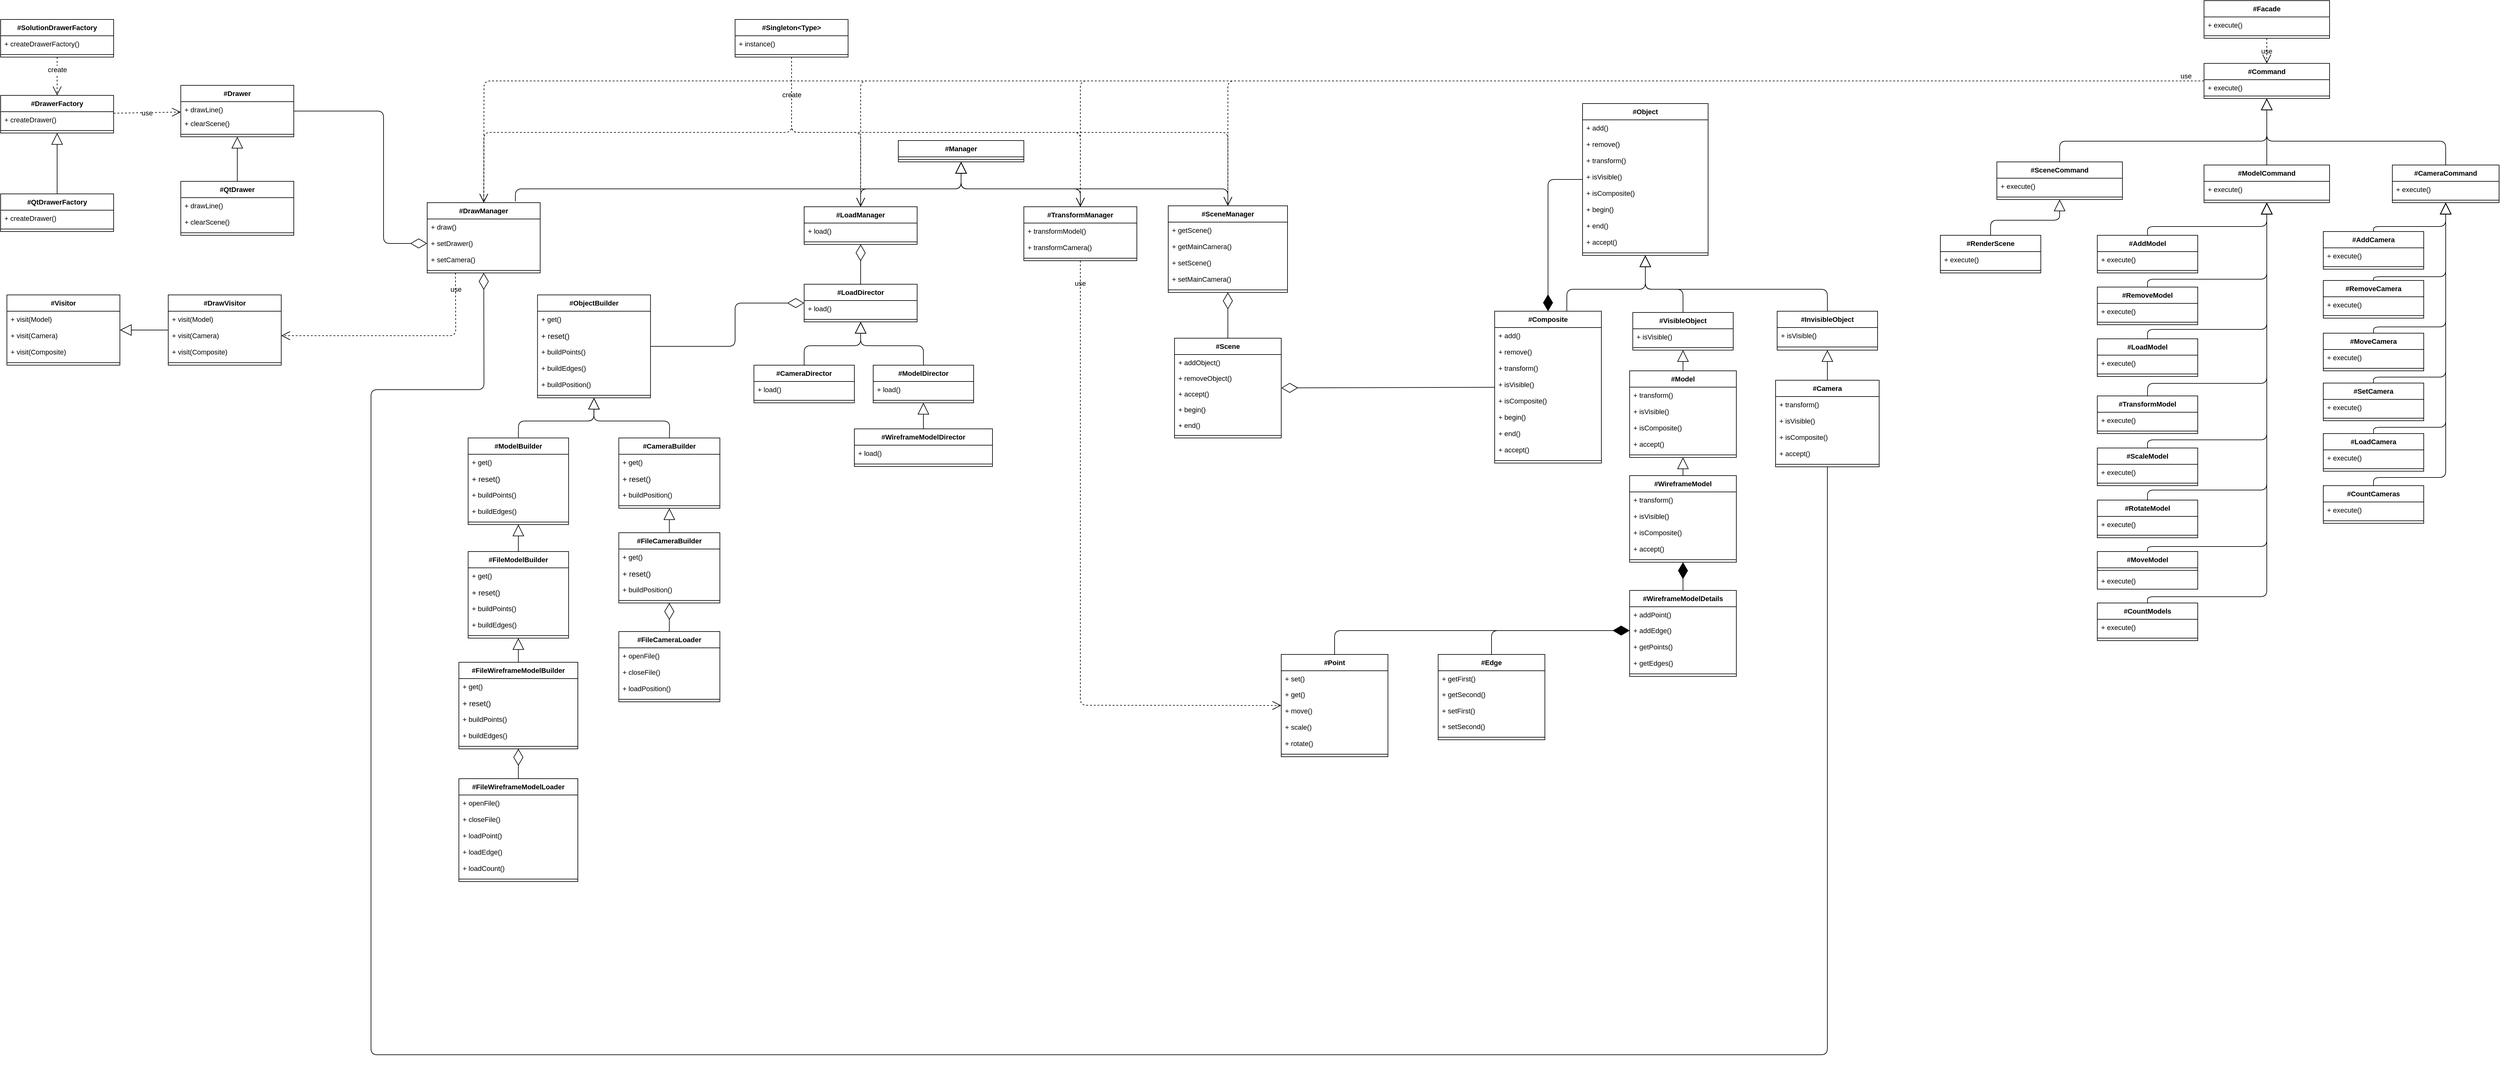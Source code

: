 <mxfile>
    <diagram id="C5RBs43oDa-KdzZeNtuy" name="Page-1">
        <mxGraphModel dx="2724" dy="1381" grid="1" gridSize="10" guides="1" tooltips="1" connect="1" arrows="1" fold="1" page="1" pageScale="1" pageWidth="827" pageHeight="1169" math="0" shadow="0">
            <root>
                <mxCell id="WIyWlLk6GJQsqaUBKTNV-0"/>
                <mxCell id="WIyWlLk6GJQsqaUBKTNV-1" parent="WIyWlLk6GJQsqaUBKTNV-0"/>
                <mxCell id="azlppYUXoeEwFjGobMXN-0" value="#Object&#10;" style="swimlane;fontStyle=1;align=center;verticalAlign=top;childLayout=stackLayout;horizontal=1;startSize=26;horizontalStack=0;resizeParent=1;resizeParentMax=0;resizeLast=0;collapsible=1;marginBottom=0;direction=east;fontSize=11;labelBorderColor=none;labelBackgroundColor=none;fontFamily=Helvetica;" parent="WIyWlLk6GJQsqaUBKTNV-1" vertex="1">
                    <mxGeometry x="90" y="144" width="200" height="242" as="geometry"/>
                </mxCell>
                <mxCell id="azlppYUXoeEwFjGobMXN-36" value="+ add()" style="text;strokeColor=none;fillColor=none;align=left;verticalAlign=top;spacingLeft=4;spacingRight=4;overflow=hidden;rotatable=0;points=[[0,0.5],[1,0.5]];portConstraint=eastwest;fontSize=11;labelBorderColor=none;labelBackgroundColor=none;fontFamily=Helvetica;" parent="azlppYUXoeEwFjGobMXN-0" vertex="1">
                    <mxGeometry y="26" width="200" height="26" as="geometry"/>
                </mxCell>
                <mxCell id="azlppYUXoeEwFjGobMXN-9" value="+ remove()" style="text;strokeColor=none;fillColor=none;align=left;verticalAlign=top;spacingLeft=4;spacingRight=4;overflow=hidden;rotatable=0;points=[[0,0.5],[1,0.5]];portConstraint=eastwest;fontSize=11;labelBorderColor=none;labelBackgroundColor=none;fontFamily=Helvetica;" parent="azlppYUXoeEwFjGobMXN-0" vertex="1">
                    <mxGeometry y="52" width="200" height="26" as="geometry"/>
                </mxCell>
                <mxCell id="azlppYUXoeEwFjGobMXN-13" value="+ transform()" style="text;strokeColor=none;fillColor=none;align=left;verticalAlign=top;spacingLeft=4;spacingRight=4;overflow=hidden;rotatable=0;points=[[0,0.5],[1,0.5]];portConstraint=eastwest;fontSize=11;labelBorderColor=none;labelBackgroundColor=none;fontFamily=Helvetica;" parent="azlppYUXoeEwFjGobMXN-0" vertex="1">
                    <mxGeometry y="78" width="200" height="26" as="geometry"/>
                </mxCell>
                <mxCell id="azlppYUXoeEwFjGobMXN-11" value="+ isVisible()" style="text;strokeColor=none;fillColor=none;align=left;verticalAlign=top;spacingLeft=4;spacingRight=4;overflow=hidden;rotatable=0;points=[[0,0.5],[1,0.5]];portConstraint=eastwest;fontSize=11;labelBorderColor=none;labelBackgroundColor=none;fontFamily=Helvetica;" parent="azlppYUXoeEwFjGobMXN-0" vertex="1">
                    <mxGeometry y="104" width="200" height="26" as="geometry"/>
                </mxCell>
                <mxCell id="azlppYUXoeEwFjGobMXN-12" value="+ isComposite()" style="text;strokeColor=none;fillColor=none;align=left;verticalAlign=top;spacingLeft=4;spacingRight=4;overflow=hidden;rotatable=0;points=[[0,0.5],[1,0.5]];portConstraint=eastwest;fontSize=11;labelBorderColor=none;labelBackgroundColor=none;fontFamily=Helvetica;" parent="azlppYUXoeEwFjGobMXN-0" vertex="1">
                    <mxGeometry y="130" width="200" height="26" as="geometry"/>
                </mxCell>
                <mxCell id="azlppYUXoeEwFjGobMXN-14" value="+ begin()" style="text;strokeColor=none;fillColor=none;align=left;verticalAlign=top;spacingLeft=4;spacingRight=4;overflow=hidden;rotatable=0;points=[[0,0.5],[1,0.5]];portConstraint=eastwest;fontSize=11;labelBorderColor=none;labelBackgroundColor=none;fontFamily=Helvetica;" parent="azlppYUXoeEwFjGobMXN-0" vertex="1">
                    <mxGeometry y="156" width="200" height="26" as="geometry"/>
                </mxCell>
                <mxCell id="azlppYUXoeEwFjGobMXN-35" value="+ end()" style="text;strokeColor=none;fillColor=none;align=left;verticalAlign=top;spacingLeft=4;spacingRight=4;overflow=hidden;rotatable=0;points=[[0,0.5],[1,0.5]];portConstraint=eastwest;fontSize=11;labelBorderColor=none;labelBackgroundColor=none;fontFamily=Helvetica;" parent="azlppYUXoeEwFjGobMXN-0" vertex="1">
                    <mxGeometry y="182" width="200" height="26" as="geometry"/>
                </mxCell>
                <mxCell id="azlppYUXoeEwFjGobMXN-34" value="+ accept()" style="text;strokeColor=none;fillColor=none;align=left;verticalAlign=top;spacingLeft=4;spacingRight=4;overflow=hidden;rotatable=0;points=[[0,0.5],[1,0.5]];portConstraint=eastwest;fontSize=11;labelBorderColor=none;labelBackgroundColor=none;fontFamily=Helvetica;" parent="azlppYUXoeEwFjGobMXN-0" vertex="1">
                    <mxGeometry y="208" width="200" height="26" as="geometry"/>
                </mxCell>
                <mxCell id="azlppYUXoeEwFjGobMXN-2" value="" style="line;strokeWidth=1;fillColor=none;align=left;verticalAlign=middle;spacingTop=-1;spacingLeft=3;spacingRight=3;rotatable=0;labelPosition=right;points=[];portConstraint=eastwest;fontSize=11;labelBorderColor=none;labelBackgroundColor=none;fontFamily=Helvetica;" parent="azlppYUXoeEwFjGobMXN-0" vertex="1">
                    <mxGeometry y="234" width="200" height="8" as="geometry"/>
                </mxCell>
                <mxCell id="azlppYUXoeEwFjGobMXN-526" value="" style="edgeStyle=none;orthogonalLoop=1;jettySize=auto;exitX=0.5;exitY=0;exitDx=0;exitDy=0;endArrow=block;endFill=0;endSize=16;entryX=0.5;entryY=1;entryDx=0;entryDy=0;fontSize=11;labelBorderColor=none;labelBackgroundColor=none;fontFamily=Helvetica;" parent="WIyWlLk6GJQsqaUBKTNV-1" source="azlppYUXoeEwFjGobMXN-4" target="azlppYUXoeEwFjGobMXN-0" edge="1">
                    <mxGeometry relative="1" as="geometry">
                        <mxPoint x="50" y="280" as="targetPoint"/>
                        <Array as="points">
                            <mxPoint x="480" y="440"/>
                            <mxPoint x="190" y="440"/>
                        </Array>
                    </mxGeometry>
                </mxCell>
                <mxCell id="azlppYUXoeEwFjGobMXN-4" value="#InvisibleObject&#10;" style="swimlane;fontStyle=1;align=center;verticalAlign=top;childLayout=stackLayout;horizontal=1;startSize=26;horizontalStack=0;resizeParent=1;resizeParentMax=0;resizeLast=0;collapsible=1;marginBottom=0;fontSize=11;labelBorderColor=none;labelBackgroundColor=none;fontFamily=Helvetica;" parent="WIyWlLk6GJQsqaUBKTNV-1" vertex="1">
                    <mxGeometry x="400" y="475" width="160" height="62" as="geometry"/>
                </mxCell>
                <mxCell id="azlppYUXoeEwFjGobMXN-6" value="+ isVisible()" style="text;strokeColor=none;fillColor=none;align=left;verticalAlign=top;spacingLeft=4;spacingRight=4;overflow=hidden;rotatable=0;points=[[0,0.5],[1,0.5]];portConstraint=eastwest;fontSize=11;labelBorderColor=none;labelBackgroundColor=none;fontFamily=Helvetica;" parent="azlppYUXoeEwFjGobMXN-4" vertex="1">
                    <mxGeometry y="26" width="160" height="26" as="geometry"/>
                </mxCell>
                <mxCell id="azlppYUXoeEwFjGobMXN-5" value="" style="line;strokeWidth=1;fillColor=none;align=left;verticalAlign=middle;spacingTop=-1;spacingLeft=3;spacingRight=3;rotatable=0;labelPosition=right;points=[];portConstraint=eastwest;fontSize=11;labelBorderColor=none;labelBackgroundColor=none;fontFamily=Helvetica;" parent="azlppYUXoeEwFjGobMXN-4" vertex="1">
                    <mxGeometry y="52" width="160" height="10" as="geometry"/>
                </mxCell>
                <mxCell id="azlppYUXoeEwFjGobMXN-528" value="" style="edgeStyle=none;orthogonalLoop=1;jettySize=auto;exitX=0.5;exitY=0;exitDx=0;exitDy=0;entryX=0.5;entryY=1;entryDx=0;entryDy=0;endArrow=block;endFill=0;endSize=16;fontSize=11;labelBorderColor=none;labelBackgroundColor=none;fontFamily=Helvetica;" parent="WIyWlLk6GJQsqaUBKTNV-1" source="azlppYUXoeEwFjGobMXN-15" target="azlppYUXoeEwFjGobMXN-0" edge="1">
                    <mxGeometry relative="1" as="geometry">
                        <Array as="points">
                            <mxPoint x="250" y="440"/>
                            <mxPoint x="190" y="440"/>
                        </Array>
                    </mxGeometry>
                </mxCell>
                <mxCell id="azlppYUXoeEwFjGobMXN-15" value="#VisibleObject&#10;" style="swimlane;fontStyle=1;align=center;verticalAlign=top;childLayout=stackLayout;horizontal=1;startSize=26;horizontalStack=0;resizeParent=1;resizeParentMax=0;resizeLast=0;collapsible=1;marginBottom=0;fontSize=11;labelBorderColor=none;labelBackgroundColor=none;fontFamily=Helvetica;" parent="WIyWlLk6GJQsqaUBKTNV-1" vertex="1">
                    <mxGeometry x="170" y="477" width="160" height="60" as="geometry"/>
                </mxCell>
                <mxCell id="azlppYUXoeEwFjGobMXN-17" value="+ isVisible()" style="text;strokeColor=none;fillColor=none;align=left;verticalAlign=top;spacingLeft=4;spacingRight=4;overflow=hidden;rotatable=0;points=[[0,0.5],[1,0.5]];portConstraint=eastwest;fontSize=11;labelBorderColor=none;labelBackgroundColor=none;fontFamily=Helvetica;" parent="azlppYUXoeEwFjGobMXN-15" vertex="1">
                    <mxGeometry y="26" width="160" height="26" as="geometry"/>
                </mxCell>
                <mxCell id="azlppYUXoeEwFjGobMXN-16" value="" style="line;strokeWidth=1;fillColor=none;align=left;verticalAlign=middle;spacingTop=-1;spacingLeft=3;spacingRight=3;rotatable=0;labelPosition=right;points=[];portConstraint=eastwest;fontSize=11;labelBorderColor=none;labelBackgroundColor=none;fontFamily=Helvetica;" parent="azlppYUXoeEwFjGobMXN-15" vertex="1">
                    <mxGeometry y="52" width="160" height="8" as="geometry"/>
                </mxCell>
                <mxCell id="azlppYUXoeEwFjGobMXN-527" value="" style="edgeStyle=none;orthogonalLoop=1;jettySize=auto;endArrow=block;endFill=0;endSize=16;entryX=0.5;entryY=1;entryDx=0;entryDy=0;fontSize=11;labelBorderColor=none;labelBackgroundColor=none;fontFamily=Helvetica;exitX=0.676;exitY=-0.001;exitDx=0;exitDy=0;exitPerimeter=0;" parent="WIyWlLk6GJQsqaUBKTNV-1" source="azlppYUXoeEwFjGobMXN-24" target="azlppYUXoeEwFjGobMXN-0" edge="1">
                    <mxGeometry relative="1" as="geometry">
                        <mxPoint x="40" y="260" as="targetPoint"/>
                        <Array as="points">
                            <mxPoint x="65" y="440"/>
                            <mxPoint x="190" y="440"/>
                        </Array>
                    </mxGeometry>
                </mxCell>
                <mxCell id="azlppYUXoeEwFjGobMXN-24" value="#Composite" style="swimlane;fontStyle=1;align=center;verticalAlign=top;childLayout=stackLayout;horizontal=1;startSize=26;horizontalStack=0;resizeParent=1;resizeParentMax=0;resizeLast=0;collapsible=1;marginBottom=0;direction=east;fontSize=11;labelBorderColor=none;labelBackgroundColor=none;fontFamily=Helvetica;" parent="WIyWlLk6GJQsqaUBKTNV-1" vertex="1">
                    <mxGeometry x="-50" y="475" width="170" height="242" as="geometry"/>
                </mxCell>
                <mxCell id="azlppYUXoeEwFjGobMXN-26" value="+ add()" style="text;strokeColor=none;fillColor=none;align=left;verticalAlign=top;spacingLeft=4;spacingRight=4;overflow=hidden;rotatable=0;points=[[0,0.5],[1,0.5]];portConstraint=eastwest;fontSize=11;labelBorderColor=none;labelBackgroundColor=none;fontFamily=Helvetica;" parent="azlppYUXoeEwFjGobMXN-24" vertex="1">
                    <mxGeometry y="26" width="170" height="26" as="geometry"/>
                </mxCell>
                <mxCell id="azlppYUXoeEwFjGobMXN-27" value="+ remove()" style="text;strokeColor=none;fillColor=none;align=left;verticalAlign=top;spacingLeft=4;spacingRight=4;overflow=hidden;rotatable=0;points=[[0,0.5],[1,0.5]];portConstraint=eastwest;fontSize=11;labelBorderColor=none;labelBackgroundColor=none;fontFamily=Helvetica;" parent="azlppYUXoeEwFjGobMXN-24" vertex="1">
                    <mxGeometry y="52" width="170" height="26" as="geometry"/>
                </mxCell>
                <mxCell id="azlppYUXoeEwFjGobMXN-30" value="+ transform()" style="text;strokeColor=none;fillColor=none;align=left;verticalAlign=top;spacingLeft=4;spacingRight=4;overflow=hidden;rotatable=0;points=[[0,0.5],[1,0.5]];portConstraint=eastwest;fontSize=11;labelBorderColor=none;labelBackgroundColor=none;fontFamily=Helvetica;" parent="azlppYUXoeEwFjGobMXN-24" vertex="1">
                    <mxGeometry y="78" width="170" height="26" as="geometry"/>
                </mxCell>
                <mxCell id="azlppYUXoeEwFjGobMXN-28" value="+ isVisible()" style="text;strokeColor=none;fillColor=none;align=left;verticalAlign=top;spacingLeft=4;spacingRight=4;overflow=hidden;rotatable=0;points=[[0,0.5],[1,0.5]];portConstraint=eastwest;fontSize=11;labelBorderColor=none;labelBackgroundColor=none;fontFamily=Helvetica;" parent="azlppYUXoeEwFjGobMXN-24" vertex="1">
                    <mxGeometry y="104" width="170" height="26" as="geometry"/>
                </mxCell>
                <mxCell id="azlppYUXoeEwFjGobMXN-29" value="+ isComposite()" style="text;strokeColor=none;fillColor=none;align=left;verticalAlign=top;spacingLeft=4;spacingRight=4;overflow=hidden;rotatable=0;points=[[0,0.5],[1,0.5]];portConstraint=eastwest;fontSize=11;labelBorderColor=none;labelBackgroundColor=none;fontFamily=Helvetica;" parent="azlppYUXoeEwFjGobMXN-24" vertex="1">
                    <mxGeometry y="130" width="170" height="26" as="geometry"/>
                </mxCell>
                <mxCell id="azlppYUXoeEwFjGobMXN-32" value="+ begin()" style="text;strokeColor=none;fillColor=none;align=left;verticalAlign=top;spacingLeft=4;spacingRight=4;overflow=hidden;rotatable=0;points=[[0,0.5],[1,0.5]];portConstraint=eastwest;fontSize=11;labelBorderColor=none;labelBackgroundColor=none;fontFamily=Helvetica;" parent="azlppYUXoeEwFjGobMXN-24" vertex="1">
                    <mxGeometry y="156" width="170" height="26" as="geometry"/>
                </mxCell>
                <mxCell id="azlppYUXoeEwFjGobMXN-33" value="+ end()" style="text;strokeColor=none;fillColor=none;align=left;verticalAlign=top;spacingLeft=4;spacingRight=4;overflow=hidden;rotatable=0;points=[[0,0.5],[1,0.5]];portConstraint=eastwest;fontSize=11;labelBorderColor=none;labelBackgroundColor=none;fontFamily=Helvetica;" parent="azlppYUXoeEwFjGobMXN-24" vertex="1">
                    <mxGeometry y="182" width="170" height="26" as="geometry"/>
                </mxCell>
                <mxCell id="azlppYUXoeEwFjGobMXN-31" value="+ accept()" style="text;strokeColor=none;fillColor=none;align=left;verticalAlign=top;spacingLeft=4;spacingRight=4;overflow=hidden;rotatable=0;points=[[0,0.5],[1,0.5]];portConstraint=eastwest;fontSize=11;labelBorderColor=none;labelBackgroundColor=none;fontFamily=Helvetica;" parent="azlppYUXoeEwFjGobMXN-24" vertex="1">
                    <mxGeometry y="208" width="170" height="26" as="geometry"/>
                </mxCell>
                <mxCell id="azlppYUXoeEwFjGobMXN-25" value="" style="line;strokeWidth=1;fillColor=none;align=left;verticalAlign=middle;spacingTop=-1;spacingLeft=3;spacingRight=3;rotatable=0;labelPosition=right;points=[];portConstraint=eastwest;fontSize=11;labelBorderColor=none;labelBackgroundColor=none;fontFamily=Helvetica;" parent="azlppYUXoeEwFjGobMXN-24" vertex="1">
                    <mxGeometry y="234" width="170" height="8" as="geometry"/>
                </mxCell>
                <mxCell id="azlppYUXoeEwFjGobMXN-530" value="" style="edgeStyle=none;orthogonalLoop=1;jettySize=auto;exitX=0.5;exitY=0;exitDx=0;exitDy=0;entryX=0.5;entryY=1;entryDx=0;entryDy=0;endArrow=block;endFill=0;endSize=16;fontSize=11;labelBorderColor=none;labelBackgroundColor=none;fontFamily=Helvetica;" parent="WIyWlLk6GJQsqaUBKTNV-1" source="azlppYUXoeEwFjGobMXN-37" target="azlppYUXoeEwFjGobMXN-4" edge="1">
                    <mxGeometry relative="1" as="geometry"/>
                </mxCell>
                <mxCell id="azlppYUXoeEwFjGobMXN-37" value="#Camera" style="swimlane;fontStyle=1;align=center;verticalAlign=top;childLayout=stackLayout;horizontal=1;startSize=26;horizontalStack=0;resizeParent=1;resizeParentMax=0;resizeLast=0;collapsible=1;marginBottom=0;direction=east;fontSize=11;labelBorderColor=none;labelBackgroundColor=none;fontFamily=Helvetica;" parent="WIyWlLk6GJQsqaUBKTNV-1" vertex="1">
                    <mxGeometry x="397.5" y="585" width="165" height="138" as="geometry"/>
                </mxCell>
                <mxCell id="azlppYUXoeEwFjGobMXN-41" value="+ transform()" style="text;strokeColor=none;fillColor=none;align=left;verticalAlign=top;spacingLeft=4;spacingRight=4;overflow=hidden;rotatable=0;points=[[0,0.5],[1,0.5]];portConstraint=eastwest;fontSize=11;labelBorderColor=none;labelBackgroundColor=none;fontFamily=Helvetica;" parent="azlppYUXoeEwFjGobMXN-37" vertex="1">
                    <mxGeometry y="26" width="165" height="26" as="geometry"/>
                </mxCell>
                <mxCell id="azlppYUXoeEwFjGobMXN-42" value="+ isVisible()" style="text;strokeColor=none;fillColor=none;align=left;verticalAlign=top;spacingLeft=4;spacingRight=4;overflow=hidden;rotatable=0;points=[[0,0.5],[1,0.5]];portConstraint=eastwest;fontSize=11;labelBorderColor=none;labelBackgroundColor=none;fontFamily=Helvetica;" parent="azlppYUXoeEwFjGobMXN-37" vertex="1">
                    <mxGeometry y="52" width="165" height="26" as="geometry"/>
                </mxCell>
                <mxCell id="azlppYUXoeEwFjGobMXN-43" value="+ isComposite()" style="text;strokeColor=none;fillColor=none;align=left;verticalAlign=top;spacingLeft=4;spacingRight=4;overflow=hidden;rotatable=0;points=[[0,0.5],[1,0.5]];portConstraint=eastwest;fontSize=11;labelBorderColor=none;labelBackgroundColor=none;fontFamily=Helvetica;" parent="azlppYUXoeEwFjGobMXN-37" vertex="1">
                    <mxGeometry y="78" width="165" height="26" as="geometry"/>
                </mxCell>
                <mxCell id="azlppYUXoeEwFjGobMXN-46" value="+ accept()" style="text;strokeColor=none;fillColor=none;align=left;verticalAlign=top;spacingLeft=4;spacingRight=4;overflow=hidden;rotatable=0;points=[[0,0.5],[1,0.5]];portConstraint=eastwest;fontSize=11;labelBorderColor=none;labelBackgroundColor=none;fontFamily=Helvetica;" parent="azlppYUXoeEwFjGobMXN-37" vertex="1">
                    <mxGeometry y="104" width="165" height="26" as="geometry"/>
                </mxCell>
                <mxCell id="azlppYUXoeEwFjGobMXN-38" value="" style="line;strokeWidth=1;fillColor=none;align=left;verticalAlign=middle;spacingTop=-1;spacingLeft=3;spacingRight=3;rotatable=0;labelPosition=right;points=[];portConstraint=eastwest;fontSize=11;labelBorderColor=none;labelBackgroundColor=none;fontFamily=Helvetica;" parent="azlppYUXoeEwFjGobMXN-37" vertex="1">
                    <mxGeometry y="130" width="165" height="8" as="geometry"/>
                </mxCell>
                <mxCell id="azlppYUXoeEwFjGobMXN-531" value="" style="edgeStyle=none;orthogonalLoop=1;jettySize=auto;exitX=0.5;exitY=0;exitDx=0;exitDy=0;entryX=0.5;entryY=1;entryDx=0;entryDy=0;endArrow=block;endFill=0;endSize=16;fontSize=11;labelBorderColor=none;labelBackgroundColor=none;fontFamily=Helvetica;" parent="WIyWlLk6GJQsqaUBKTNV-1" source="azlppYUXoeEwFjGobMXN-47" target="azlppYUXoeEwFjGobMXN-15" edge="1">
                    <mxGeometry relative="1" as="geometry"/>
                </mxCell>
                <mxCell id="azlppYUXoeEwFjGobMXN-47" value="#Model&#10;" style="swimlane;fontStyle=1;align=center;verticalAlign=top;childLayout=stackLayout;horizontal=1;startSize=26;horizontalStack=0;resizeParent=1;resizeParentMax=0;resizeLast=0;collapsible=1;marginBottom=0;direction=east;fontSize=11;labelBorderColor=none;labelBackgroundColor=none;fontFamily=Helvetica;" parent="WIyWlLk6GJQsqaUBKTNV-1" vertex="1">
                    <mxGeometry x="165" y="570" width="170" height="138" as="geometry"/>
                </mxCell>
                <mxCell id="azlppYUXoeEwFjGobMXN-49" value="+ transform()" style="text;strokeColor=none;fillColor=none;align=left;verticalAlign=top;spacingLeft=4;spacingRight=4;overflow=hidden;rotatable=0;points=[[0,0.5],[1,0.5]];portConstraint=eastwest;fontSize=11;labelBorderColor=none;labelBackgroundColor=none;fontFamily=Helvetica;" parent="azlppYUXoeEwFjGobMXN-47" vertex="1">
                    <mxGeometry y="26" width="170" height="26" as="geometry"/>
                </mxCell>
                <mxCell id="azlppYUXoeEwFjGobMXN-50" value="+ isVisible()" style="text;strokeColor=none;fillColor=none;align=left;verticalAlign=top;spacingLeft=4;spacingRight=4;overflow=hidden;rotatable=0;points=[[0,0.5],[1,0.5]];portConstraint=eastwest;fontSize=11;labelBorderColor=none;labelBackgroundColor=none;fontFamily=Helvetica;" parent="azlppYUXoeEwFjGobMXN-47" vertex="1">
                    <mxGeometry y="52" width="170" height="26" as="geometry"/>
                </mxCell>
                <mxCell id="azlppYUXoeEwFjGobMXN-51" value="+ isComposite()" style="text;strokeColor=none;fillColor=none;align=left;verticalAlign=top;spacingLeft=4;spacingRight=4;overflow=hidden;rotatable=0;points=[[0,0.5],[1,0.5]];portConstraint=eastwest;fontSize=11;labelBorderColor=none;labelBackgroundColor=none;fontFamily=Helvetica;" parent="azlppYUXoeEwFjGobMXN-47" vertex="1">
                    <mxGeometry y="78" width="170" height="26" as="geometry"/>
                </mxCell>
                <mxCell id="azlppYUXoeEwFjGobMXN-52" value="+ accept()" style="text;strokeColor=none;fillColor=none;align=left;verticalAlign=top;spacingLeft=4;spacingRight=4;overflow=hidden;rotatable=0;points=[[0,0.5],[1,0.5]];portConstraint=eastwest;fontSize=11;labelBorderColor=none;labelBackgroundColor=none;fontFamily=Helvetica;" parent="azlppYUXoeEwFjGobMXN-47" vertex="1">
                    <mxGeometry y="104" width="170" height="26" as="geometry"/>
                </mxCell>
                <mxCell id="azlppYUXoeEwFjGobMXN-48" value="" style="line;strokeWidth=1;fillColor=none;align=left;verticalAlign=middle;spacingTop=-1;spacingLeft=3;spacingRight=3;rotatable=0;labelPosition=right;points=[];portConstraint=eastwest;fontSize=11;labelBorderColor=none;labelBackgroundColor=none;fontFamily=Helvetica;" parent="azlppYUXoeEwFjGobMXN-47" vertex="1">
                    <mxGeometry y="130" width="170" height="8" as="geometry"/>
                </mxCell>
                <object label="#Scene" id="azlppYUXoeEwFjGobMXN-53">
                    <mxCell style="swimlane;fontStyle=1;align=center;verticalAlign=top;childLayout=stackLayout;horizontal=1;startSize=26;horizontalStack=0;resizeParent=1;resizeParentMax=0;resizeLast=0;collapsible=1;marginBottom=0;direction=east;fontSize=11;labelBorderColor=none;labelBackgroundColor=none;fontFamily=Helvetica;" parent="WIyWlLk6GJQsqaUBKTNV-1" vertex="1">
                        <mxGeometry x="-560" y="518" width="170" height="159" as="geometry"/>
                    </mxCell>
                </object>
                <mxCell id="azlppYUXoeEwFjGobMXN-55" value="+ addObject()" style="text;strokeColor=none;fillColor=none;align=left;verticalAlign=top;spacingLeft=4;spacingRight=4;overflow=hidden;rotatable=0;points=[[0,0.5],[1,0.5]];portConstraint=eastwest;fontSize=11;labelBorderColor=none;labelBackgroundColor=none;fontFamily=Helvetica;" parent="azlppYUXoeEwFjGobMXN-53" vertex="1">
                    <mxGeometry y="26" width="170" height="25" as="geometry"/>
                </mxCell>
                <mxCell id="azlppYUXoeEwFjGobMXN-64" value="+ removeObject()" style="text;strokeColor=none;fillColor=none;align=left;verticalAlign=top;spacingLeft=4;spacingRight=4;overflow=hidden;rotatable=0;points=[[0,0.5],[1,0.5]];portConstraint=eastwest;fontSize=11;labelBorderColor=none;labelBackgroundColor=none;fontFamily=Helvetica;" parent="azlppYUXoeEwFjGobMXN-53" vertex="1">
                    <mxGeometry y="51" width="170" height="25" as="geometry"/>
                </mxCell>
                <mxCell id="EAwsqgr4vLvgviXjCqP6-102" value="+ accept()" style="text;strokeColor=none;fillColor=none;align=left;verticalAlign=top;spacingLeft=4;spacingRight=4;overflow=hidden;rotatable=0;points=[[0,0.5],[1,0.5]];portConstraint=eastwest;fontSize=11;labelBorderColor=none;labelBackgroundColor=none;fontFamily=Helvetica;" parent="azlppYUXoeEwFjGobMXN-53" vertex="1">
                    <mxGeometry y="76" width="170" height="25" as="geometry"/>
                </mxCell>
                <mxCell id="EAwsqgr4vLvgviXjCqP6-93" value="+ begin()" style="text;strokeColor=none;fillColor=none;align=left;verticalAlign=top;spacingLeft=4;spacingRight=4;overflow=hidden;rotatable=0;points=[[0,0.5],[1,0.5]];portConstraint=eastwest;fontSize=11;labelBorderColor=none;labelBackgroundColor=none;fontFamily=Helvetica;" parent="azlppYUXoeEwFjGobMXN-53" vertex="1">
                    <mxGeometry y="101" width="170" height="25" as="geometry"/>
                </mxCell>
                <mxCell id="EAwsqgr4vLvgviXjCqP6-94" value="+ end()" style="text;strokeColor=none;fillColor=none;align=left;verticalAlign=top;spacingLeft=4;spacingRight=4;overflow=hidden;rotatable=0;points=[[0,0.5],[1,0.5]];portConstraint=eastwest;fontSize=11;labelBorderColor=none;labelBackgroundColor=none;fontFamily=Helvetica;" parent="azlppYUXoeEwFjGobMXN-53" vertex="1">
                    <mxGeometry y="126" width="170" height="25" as="geometry"/>
                </mxCell>
                <mxCell id="azlppYUXoeEwFjGobMXN-54" value="" style="line;strokeWidth=1;fillColor=none;align=left;verticalAlign=middle;spacingTop=-1;spacingLeft=3;spacingRight=3;rotatable=0;labelPosition=right;points=[];portConstraint=eastwest;fontSize=11;labelBorderColor=none;labelBackgroundColor=none;fontFamily=Helvetica;" parent="azlppYUXoeEwFjGobMXN-53" vertex="1">
                    <mxGeometry y="151" width="170" height="8" as="geometry"/>
                </mxCell>
                <mxCell id="azlppYUXoeEwFjGobMXN-532" value="#WireframeModelDetails&#10;" style="swimlane;fontStyle=1;align=center;verticalAlign=top;childLayout=stackLayout;horizontal=1;startSize=26;horizontalStack=0;resizeParent=1;resizeParentMax=0;resizeLast=0;collapsible=1;marginBottom=0;direction=east;fontSize=11;labelBorderColor=none;labelBackgroundColor=none;fontFamily=Helvetica;" parent="WIyWlLk6GJQsqaUBKTNV-1" vertex="1">
                    <mxGeometry x="165" y="920" width="170" height="137" as="geometry"/>
                </mxCell>
                <mxCell id="azlppYUXoeEwFjGobMXN-533" value="+ addPoint()" style="text;strokeColor=none;fillColor=none;align=left;verticalAlign=top;spacingLeft=4;spacingRight=4;overflow=hidden;rotatable=0;points=[[0,0.5],[1,0.5]];portConstraint=eastwest;fontSize=11;labelBorderColor=none;labelBackgroundColor=none;fontFamily=Helvetica;" parent="azlppYUXoeEwFjGobMXN-532" vertex="1">
                    <mxGeometry y="26" width="170" height="25" as="geometry"/>
                </mxCell>
                <mxCell id="azlppYUXoeEwFjGobMXN-534" value="+ addEdge()" style="text;strokeColor=none;fillColor=none;align=left;verticalAlign=top;spacingLeft=4;spacingRight=4;overflow=hidden;rotatable=0;points=[[0,0.5],[1,0.5]];portConstraint=eastwest;fontSize=11;labelBorderColor=none;labelBackgroundColor=none;fontFamily=Helvetica;" parent="azlppYUXoeEwFjGobMXN-532" vertex="1">
                    <mxGeometry y="51" width="170" height="26" as="geometry"/>
                </mxCell>
                <mxCell id="azlppYUXoeEwFjGobMXN-535" value="+ getPoints()" style="text;strokeColor=none;fillColor=none;align=left;verticalAlign=top;spacingLeft=4;spacingRight=4;overflow=hidden;rotatable=0;points=[[0,0.5],[1,0.5]];portConstraint=eastwest;fontSize=11;labelBorderColor=none;labelBackgroundColor=none;fontFamily=Helvetica;" parent="azlppYUXoeEwFjGobMXN-532" vertex="1">
                    <mxGeometry y="77" width="170" height="26" as="geometry"/>
                </mxCell>
                <mxCell id="azlppYUXoeEwFjGobMXN-536" value="+ getEdges()" style="text;strokeColor=none;fillColor=none;align=left;verticalAlign=top;spacingLeft=4;spacingRight=4;overflow=hidden;rotatable=0;points=[[0,0.5],[1,0.5]];portConstraint=eastwest;fontSize=11;labelBorderColor=none;labelBackgroundColor=none;fontFamily=Helvetica;" parent="azlppYUXoeEwFjGobMXN-532" vertex="1">
                    <mxGeometry y="103" width="170" height="26" as="geometry"/>
                </mxCell>
                <mxCell id="azlppYUXoeEwFjGobMXN-537" value="" style="line;strokeWidth=1;fillColor=none;align=left;verticalAlign=middle;spacingTop=-1;spacingLeft=3;spacingRight=3;rotatable=0;labelPosition=right;points=[];portConstraint=eastwest;fontSize=11;labelBorderColor=none;labelBackgroundColor=none;fontFamily=Helvetica;" parent="azlppYUXoeEwFjGobMXN-532" vertex="1">
                    <mxGeometry y="129" width="170" height="8" as="geometry"/>
                </mxCell>
                <mxCell id="azlppYUXoeEwFjGobMXN-541" value="#Point" style="swimlane;fontStyle=1;align=center;verticalAlign=top;childLayout=stackLayout;horizontal=1;startSize=26;horizontalStack=0;resizeParent=1;resizeParentMax=0;resizeLast=0;collapsible=1;marginBottom=0;direction=east;fontSize=11;labelBorderColor=none;labelBackgroundColor=none;fontFamily=Helvetica;" parent="WIyWlLk6GJQsqaUBKTNV-1" vertex="1">
                    <mxGeometry x="-390" y="1022" width="170" height="163" as="geometry"/>
                </mxCell>
                <mxCell id="azlppYUXoeEwFjGobMXN-542" value="+ set()" style="text;strokeColor=none;fillColor=none;align=left;verticalAlign=top;spacingLeft=4;spacingRight=4;overflow=hidden;rotatable=0;points=[[0,0.5],[1,0.5]];portConstraint=eastwest;fontSize=11;labelBorderColor=none;labelBackgroundColor=none;fontFamily=Helvetica;" parent="azlppYUXoeEwFjGobMXN-541" vertex="1">
                    <mxGeometry y="26" width="170" height="25" as="geometry"/>
                </mxCell>
                <mxCell id="azlppYUXoeEwFjGobMXN-543" value="+ get()" style="text;strokeColor=none;fillColor=none;align=left;verticalAlign=top;spacingLeft=4;spacingRight=4;overflow=hidden;rotatable=0;points=[[0,0.5],[1,0.5]];portConstraint=eastwest;fontSize=11;labelBorderColor=none;labelBackgroundColor=none;fontFamily=Helvetica;" parent="azlppYUXoeEwFjGobMXN-541" vertex="1">
                    <mxGeometry y="51" width="170" height="26" as="geometry"/>
                </mxCell>
                <mxCell id="azlppYUXoeEwFjGobMXN-544" value="+ move()" style="text;strokeColor=none;fillColor=none;align=left;verticalAlign=top;spacingLeft=4;spacingRight=4;overflow=hidden;rotatable=0;points=[[0,0.5],[1,0.5]];portConstraint=eastwest;fontSize=11;labelBorderColor=none;labelBackgroundColor=none;fontFamily=Helvetica;" parent="azlppYUXoeEwFjGobMXN-541" vertex="1">
                    <mxGeometry y="77" width="170" height="26" as="geometry"/>
                </mxCell>
                <mxCell id="azlppYUXoeEwFjGobMXN-545" value="+ scale()" style="text;strokeColor=none;fillColor=none;align=left;verticalAlign=top;spacingLeft=4;spacingRight=4;overflow=hidden;rotatable=0;points=[[0,0.5],[1,0.5]];portConstraint=eastwest;fontSize=11;labelBorderColor=none;labelBackgroundColor=none;fontFamily=Helvetica;" parent="azlppYUXoeEwFjGobMXN-541" vertex="1">
                    <mxGeometry y="103" width="170" height="26" as="geometry"/>
                </mxCell>
                <mxCell id="azlppYUXoeEwFjGobMXN-553" value="+ rotate()" style="text;strokeColor=none;fillColor=none;align=left;verticalAlign=top;spacingLeft=4;spacingRight=4;overflow=hidden;rotatable=0;points=[[0,0.5],[1,0.5]];portConstraint=eastwest;fontSize=11;labelBorderColor=none;labelBackgroundColor=none;fontFamily=Helvetica;" parent="azlppYUXoeEwFjGobMXN-541" vertex="1">
                    <mxGeometry y="129" width="170" height="26" as="geometry"/>
                </mxCell>
                <mxCell id="azlppYUXoeEwFjGobMXN-546" value="" style="line;strokeWidth=1;fillColor=none;align=left;verticalAlign=middle;spacingTop=-1;spacingLeft=3;spacingRight=3;rotatable=0;labelPosition=right;points=[];portConstraint=eastwest;fontSize=11;labelBorderColor=none;labelBackgroundColor=none;fontFamily=Helvetica;" parent="azlppYUXoeEwFjGobMXN-541" vertex="1">
                    <mxGeometry y="155" width="170" height="8" as="geometry"/>
                </mxCell>
                <mxCell id="azlppYUXoeEwFjGobMXN-547" value="#Edge" style="swimlane;fontStyle=1;align=center;verticalAlign=top;childLayout=stackLayout;horizontal=1;startSize=26;horizontalStack=0;resizeParent=1;resizeParentMax=0;resizeLast=0;collapsible=1;marginBottom=0;direction=east;fontSize=11;labelBorderColor=none;labelBackgroundColor=none;fontFamily=Helvetica;" parent="WIyWlLk6GJQsqaUBKTNV-1" vertex="1">
                    <mxGeometry x="-140" y="1022" width="170" height="136" as="geometry"/>
                </mxCell>
                <mxCell id="azlppYUXoeEwFjGobMXN-548" value="+ getFirst()" style="text;strokeColor=none;fillColor=none;align=left;verticalAlign=top;spacingLeft=4;spacingRight=4;overflow=hidden;rotatable=0;points=[[0,0.5],[1,0.5]];portConstraint=eastwest;fontSize=11;labelBorderColor=none;labelBackgroundColor=none;fontFamily=Helvetica;" parent="azlppYUXoeEwFjGobMXN-547" vertex="1">
                    <mxGeometry y="26" width="170" height="25" as="geometry"/>
                </mxCell>
                <mxCell id="azlppYUXoeEwFjGobMXN-549" value="+ getSecond()" style="text;strokeColor=none;fillColor=none;align=left;verticalAlign=top;spacingLeft=4;spacingRight=4;overflow=hidden;rotatable=0;points=[[0,0.5],[1,0.5]];portConstraint=eastwest;fontSize=11;labelBorderColor=none;labelBackgroundColor=none;fontFamily=Helvetica;" parent="azlppYUXoeEwFjGobMXN-547" vertex="1">
                    <mxGeometry y="51" width="170" height="26" as="geometry"/>
                </mxCell>
                <mxCell id="azlppYUXoeEwFjGobMXN-554" value="+ setFirst()" style="text;strokeColor=none;fillColor=none;align=left;verticalAlign=top;spacingLeft=4;spacingRight=4;overflow=hidden;rotatable=0;points=[[0,0.5],[1,0.5]];portConstraint=eastwest;fontSize=11;labelBorderColor=none;labelBackgroundColor=none;fontFamily=Helvetica;" parent="azlppYUXoeEwFjGobMXN-547" vertex="1">
                    <mxGeometry y="77" width="170" height="25" as="geometry"/>
                </mxCell>
                <mxCell id="azlppYUXoeEwFjGobMXN-555" value="+ setSecond()" style="text;strokeColor=none;fillColor=none;align=left;verticalAlign=top;spacingLeft=4;spacingRight=4;overflow=hidden;rotatable=0;points=[[0,0.5],[1,0.5]];portConstraint=eastwest;fontSize=11;labelBorderColor=none;labelBackgroundColor=none;fontFamily=Helvetica;" parent="azlppYUXoeEwFjGobMXN-547" vertex="1">
                    <mxGeometry y="102" width="170" height="26" as="geometry"/>
                </mxCell>
                <mxCell id="azlppYUXoeEwFjGobMXN-552" value="" style="line;strokeWidth=1;fillColor=none;align=left;verticalAlign=middle;spacingTop=-1;spacingLeft=3;spacingRight=3;rotatable=0;labelPosition=right;points=[];portConstraint=eastwest;fontSize=11;labelBorderColor=none;labelBackgroundColor=none;fontFamily=Helvetica;" parent="azlppYUXoeEwFjGobMXN-547" vertex="1">
                    <mxGeometry y="128" width="170" height="8" as="geometry"/>
                </mxCell>
                <mxCell id="azlppYUXoeEwFjGobMXN-565" value="#Facade" style="swimlane;fontStyle=1;align=center;verticalAlign=top;childLayout=stackLayout;horizontal=1;startSize=26;horizontalStack=0;resizeParent=1;resizeParentMax=0;resizeLast=0;collapsible=1;marginBottom=0;direction=east;fontSize=11;labelBorderColor=none;labelBackgroundColor=none;fontFamily=Helvetica;" parent="WIyWlLk6GJQsqaUBKTNV-1" vertex="1">
                    <mxGeometry x="1080" y="-20" width="200" height="60" as="geometry"/>
                </mxCell>
                <mxCell id="azlppYUXoeEwFjGobMXN-566" value="+ execute()" style="text;strokeColor=none;fillColor=none;align=left;verticalAlign=top;spacingLeft=4;spacingRight=4;overflow=hidden;rotatable=0;points=[[0,0.5],[1,0.5]];portConstraint=eastwest;fontSize=11;labelBorderColor=none;labelBackgroundColor=none;fontFamily=Helvetica;" parent="azlppYUXoeEwFjGobMXN-565" vertex="1">
                    <mxGeometry y="26" width="200" height="26" as="geometry"/>
                </mxCell>
                <mxCell id="azlppYUXoeEwFjGobMXN-574" value="" style="line;strokeWidth=1;fillColor=none;align=left;verticalAlign=middle;spacingTop=-1;spacingLeft=3;spacingRight=3;rotatable=0;labelPosition=right;points=[];portConstraint=eastwest;fontSize=11;labelBorderColor=none;labelBackgroundColor=none;fontFamily=Helvetica;" parent="azlppYUXoeEwFjGobMXN-565" vertex="1">
                    <mxGeometry y="52" width="200" height="8" as="geometry"/>
                </mxCell>
                <mxCell id="azlppYUXoeEwFjGobMXN-575" value="#Command" style="swimlane;fontStyle=1;align=center;verticalAlign=top;childLayout=stackLayout;horizontal=1;startSize=26;horizontalStack=0;resizeParent=1;resizeParentMax=0;resizeLast=0;collapsible=1;marginBottom=0;direction=east;fontSize=11;labelBorderColor=none;labelBackgroundColor=none;fontFamily=Helvetica;" parent="WIyWlLk6GJQsqaUBKTNV-1" vertex="1">
                    <mxGeometry x="1080" y="80" width="200" height="56" as="geometry"/>
                </mxCell>
                <mxCell id="azlppYUXoeEwFjGobMXN-576" value="+ execute()" style="text;strokeColor=none;fillColor=none;align=left;verticalAlign=top;spacingLeft=4;spacingRight=4;overflow=hidden;rotatable=0;points=[[0,0.5],[1,0.5]];portConstraint=eastwest;fontSize=11;labelBorderColor=none;labelBackgroundColor=none;fontFamily=Helvetica;" parent="azlppYUXoeEwFjGobMXN-575" vertex="1">
                    <mxGeometry y="26" width="200" height="22" as="geometry"/>
                </mxCell>
                <mxCell id="azlppYUXoeEwFjGobMXN-577" value="" style="line;strokeWidth=1;fillColor=none;align=left;verticalAlign=middle;spacingTop=-1;spacingLeft=3;spacingRight=3;rotatable=0;labelPosition=right;points=[];portConstraint=eastwest;fontSize=11;labelBorderColor=none;labelBackgroundColor=none;fontFamily=Helvetica;" parent="azlppYUXoeEwFjGobMXN-575" vertex="1">
                    <mxGeometry y="48" width="200" height="8" as="geometry"/>
                </mxCell>
                <mxCell id="azlppYUXoeEwFjGobMXN-578" value="use" style="endArrow=open;endSize=12;dashed=1;exitX=0.5;exitY=1;exitDx=0;exitDy=0;entryX=0.5;entryY=0;entryDx=0;entryDy=0;fontSize=11;labelBorderColor=none;labelBackgroundColor=none;fontFamily=Helvetica;" parent="WIyWlLk6GJQsqaUBKTNV-1" source="azlppYUXoeEwFjGobMXN-565" target="azlppYUXoeEwFjGobMXN-575" edge="1">
                    <mxGeometry width="160" relative="1" as="geometry">
                        <mxPoint x="1100" y="424" as="sourcePoint"/>
                        <mxPoint x="980" y="114" as="targetPoint"/>
                        <Array as="points"/>
                    </mxGeometry>
                </mxCell>
                <mxCell id="azlppYUXoeEwFjGobMXN-594" value="" style="edgeStyle=none;orthogonalLoop=1;jettySize=auto;exitX=0.5;exitY=0;exitDx=0;exitDy=0;entryX=0.5;entryY=1;entryDx=0;entryDy=0;endArrow=block;endFill=0;endSize=16;fontSize=11;labelBorderColor=none;labelBackgroundColor=none;fontFamily=Helvetica;" parent="WIyWlLk6GJQsqaUBKTNV-1" source="azlppYUXoeEwFjGobMXN-582" target="azlppYUXoeEwFjGobMXN-575" edge="1">
                    <mxGeometry relative="1" as="geometry">
                        <Array as="points">
                            <mxPoint x="850" y="204"/>
                            <mxPoint x="1180" y="204"/>
                        </Array>
                    </mxGeometry>
                </mxCell>
                <mxCell id="azlppYUXoeEwFjGobMXN-582" value="#SceneCommand" style="swimlane;fontStyle=1;align=center;verticalAlign=top;childLayout=stackLayout;horizontal=1;startSize=26;horizontalStack=0;resizeParent=1;resizeParentMax=0;resizeLast=0;collapsible=1;marginBottom=0;direction=east;fontSize=11;labelBorderColor=none;labelBackgroundColor=none;fontFamily=Helvetica;" parent="WIyWlLk6GJQsqaUBKTNV-1" vertex="1">
                    <mxGeometry x="750" y="237" width="200" height="60" as="geometry"/>
                </mxCell>
                <mxCell id="azlppYUXoeEwFjGobMXN-583" value="+ execute()" style="text;strokeColor=none;fillColor=none;align=left;verticalAlign=top;spacingLeft=4;spacingRight=4;overflow=hidden;rotatable=0;points=[[0,0.5],[1,0.5]];portConstraint=eastwest;fontSize=11;labelBorderColor=none;labelBackgroundColor=none;fontFamily=Helvetica;" parent="azlppYUXoeEwFjGobMXN-582" vertex="1">
                    <mxGeometry y="26" width="200" height="26" as="geometry"/>
                </mxCell>
                <mxCell id="azlppYUXoeEwFjGobMXN-584" value="" style="line;strokeWidth=1;fillColor=none;align=left;verticalAlign=middle;spacingTop=-1;spacingLeft=3;spacingRight=3;rotatable=0;labelPosition=right;points=[];portConstraint=eastwest;fontSize=11;labelBorderColor=none;labelBackgroundColor=none;fontFamily=Helvetica;" parent="azlppYUXoeEwFjGobMXN-582" vertex="1">
                    <mxGeometry y="52" width="200" height="8" as="geometry"/>
                </mxCell>
                <mxCell id="azlppYUXoeEwFjGobMXN-595" value="" style="edgeStyle=none;orthogonalLoop=1;jettySize=auto;exitX=0.5;exitY=0;exitDx=0;exitDy=0;entryX=0.5;entryY=1;entryDx=0;entryDy=0;endArrow=block;endFill=0;endSize=16;fontSize=11;labelBorderColor=none;labelBackgroundColor=none;fontFamily=Helvetica;" parent="WIyWlLk6GJQsqaUBKTNV-1" source="azlppYUXoeEwFjGobMXN-585" target="azlppYUXoeEwFjGobMXN-575" edge="1">
                    <mxGeometry relative="1" as="geometry">
                        <Array as="points">
                            <mxPoint x="1180" y="220"/>
                        </Array>
                    </mxGeometry>
                </mxCell>
                <mxCell id="azlppYUXoeEwFjGobMXN-585" value="#ModelCommand" style="swimlane;fontStyle=1;align=center;verticalAlign=top;childLayout=stackLayout;horizontal=1;startSize=26;horizontalStack=0;resizeParent=1;resizeParentMax=0;resizeLast=0;collapsible=1;marginBottom=0;direction=east;fontSize=11;labelBorderColor=none;labelBackgroundColor=none;fontFamily=Helvetica;" parent="WIyWlLk6GJQsqaUBKTNV-1" vertex="1">
                    <mxGeometry x="1080" y="242" width="200" height="60" as="geometry"/>
                </mxCell>
                <mxCell id="azlppYUXoeEwFjGobMXN-586" value="+ execute()" style="text;strokeColor=none;fillColor=none;align=left;verticalAlign=top;spacingLeft=4;spacingRight=4;overflow=hidden;rotatable=0;points=[[0,0.5],[1,0.5]];portConstraint=eastwest;fontSize=11;labelBorderColor=none;labelBackgroundColor=none;fontFamily=Helvetica;" parent="azlppYUXoeEwFjGobMXN-585" vertex="1">
                    <mxGeometry y="26" width="200" height="26" as="geometry"/>
                </mxCell>
                <mxCell id="azlppYUXoeEwFjGobMXN-587" value="" style="line;strokeWidth=1;fillColor=none;align=left;verticalAlign=middle;spacingTop=-1;spacingLeft=3;spacingRight=3;rotatable=0;labelPosition=right;points=[];portConstraint=eastwest;fontSize=11;labelBorderColor=none;labelBackgroundColor=none;fontFamily=Helvetica;" parent="azlppYUXoeEwFjGobMXN-585" vertex="1">
                    <mxGeometry y="52" width="200" height="8" as="geometry"/>
                </mxCell>
                <mxCell id="azlppYUXoeEwFjGobMXN-596" value="" style="edgeStyle=none;orthogonalLoop=1;jettySize=auto;exitX=0.5;exitY=0;exitDx=0;exitDy=0;entryX=0.5;entryY=1;entryDx=0;entryDy=0;endArrow=block;endFill=0;endSize=16;fontSize=11;labelBorderColor=none;labelBackgroundColor=none;fontFamily=Helvetica;" parent="WIyWlLk6GJQsqaUBKTNV-1" source="azlppYUXoeEwFjGobMXN-588" target="azlppYUXoeEwFjGobMXN-575" edge="1">
                    <mxGeometry relative="1" as="geometry">
                        <Array as="points">
                            <mxPoint x="1465" y="204"/>
                            <mxPoint x="1180" y="204"/>
                        </Array>
                    </mxGeometry>
                </mxCell>
                <mxCell id="azlppYUXoeEwFjGobMXN-588" value="#CameraCommand" style="swimlane;fontStyle=1;align=center;verticalAlign=top;childLayout=stackLayout;horizontal=1;startSize=26;horizontalStack=0;resizeParent=1;resizeParentMax=0;resizeLast=0;collapsible=1;marginBottom=0;direction=east;fontSize=11;labelBorderColor=none;labelBackgroundColor=none;fontFamily=Helvetica;" parent="WIyWlLk6GJQsqaUBKTNV-1" vertex="1">
                    <mxGeometry x="1380" y="242" width="170" height="60" as="geometry"/>
                </mxCell>
                <mxCell id="azlppYUXoeEwFjGobMXN-589" value="+ execute()" style="text;strokeColor=none;fillColor=none;align=left;verticalAlign=top;spacingLeft=4;spacingRight=4;overflow=hidden;rotatable=0;points=[[0,0.5],[1,0.5]];portConstraint=eastwest;fontSize=11;labelBorderColor=none;labelBackgroundColor=none;fontFamily=Helvetica;" parent="azlppYUXoeEwFjGobMXN-588" vertex="1">
                    <mxGeometry y="26" width="170" height="26" as="geometry"/>
                </mxCell>
                <mxCell id="azlppYUXoeEwFjGobMXN-590" value="" style="line;strokeWidth=1;fillColor=none;align=left;verticalAlign=middle;spacingTop=-1;spacingLeft=3;spacingRight=3;rotatable=0;labelPosition=right;points=[];portConstraint=eastwest;fontSize=11;labelBorderColor=none;labelBackgroundColor=none;fontFamily=Helvetica;" parent="azlppYUXoeEwFjGobMXN-588" vertex="1">
                    <mxGeometry y="52" width="170" height="8" as="geometry"/>
                </mxCell>
                <mxCell id="azlppYUXoeEwFjGobMXN-607" value="" style="edgeStyle=none;orthogonalLoop=1;jettySize=auto;exitX=0.5;exitY=0;exitDx=0;exitDy=0;endArrow=block;endFill=0;endSize=16;entryX=0.5;entryY=1;entryDx=0;entryDy=0;fontSize=11;labelBorderColor=none;labelBackgroundColor=none;fontFamily=Helvetica;" parent="WIyWlLk6GJQsqaUBKTNV-1" source="azlppYUXoeEwFjGobMXN-603" target="azlppYUXoeEwFjGobMXN-582" edge="1">
                    <mxGeometry relative="1" as="geometry">
                        <mxPoint x="920" y="307" as="targetPoint"/>
                        <Array as="points">
                            <mxPoint x="740" y="330"/>
                            <mxPoint x="850" y="330"/>
                        </Array>
                    </mxGeometry>
                </mxCell>
                <mxCell id="azlppYUXoeEwFjGobMXN-603" value="#RenderScene" style="swimlane;fontStyle=1;align=center;verticalAlign=top;childLayout=stackLayout;horizontal=1;startSize=26;horizontalStack=0;resizeParent=1;resizeParentMax=0;resizeLast=0;collapsible=1;marginBottom=0;direction=east;fontSize=11;labelBorderColor=none;labelBackgroundColor=none;fontFamily=Helvetica;" parent="WIyWlLk6GJQsqaUBKTNV-1" vertex="1">
                    <mxGeometry x="660" y="354" width="160" height="60" as="geometry"/>
                </mxCell>
                <mxCell id="azlppYUXoeEwFjGobMXN-604" value="+ execute()" style="text;strokeColor=none;fillColor=none;align=left;verticalAlign=top;spacingLeft=4;spacingRight=4;overflow=hidden;rotatable=0;points=[[0,0.5],[1,0.5]];portConstraint=eastwest;fontSize=11;labelBorderColor=none;labelBackgroundColor=none;fontFamily=Helvetica;" parent="azlppYUXoeEwFjGobMXN-603" vertex="1">
                    <mxGeometry y="26" width="160" height="26" as="geometry"/>
                </mxCell>
                <mxCell id="azlppYUXoeEwFjGobMXN-605" value="" style="line;strokeWidth=1;fillColor=none;align=left;verticalAlign=middle;spacingTop=-1;spacingLeft=3;spacingRight=3;rotatable=0;labelPosition=right;points=[];portConstraint=eastwest;fontSize=11;labelBorderColor=none;labelBackgroundColor=none;fontFamily=Helvetica;" parent="azlppYUXoeEwFjGobMXN-603" vertex="1">
                    <mxGeometry y="52" width="160" height="8" as="geometry"/>
                </mxCell>
                <mxCell id="azlppYUXoeEwFjGobMXN-651" value="" style="edgeStyle=none;orthogonalLoop=1;jettySize=auto;exitX=0.5;exitY=0;exitDx=0;exitDy=0;entryX=0.5;entryY=1;entryDx=0;entryDy=0;endArrow=block;endFill=0;endSize=16;fontSize=11;labelBorderColor=none;labelBackgroundColor=none;fontFamily=Helvetica;" parent="WIyWlLk6GJQsqaUBKTNV-1" source="azlppYUXoeEwFjGobMXN-609" target="azlppYUXoeEwFjGobMXN-585" edge="1">
                    <mxGeometry relative="1" as="geometry">
                        <Array as="points">
                            <mxPoint x="990" y="340"/>
                            <mxPoint x="1180" y="340"/>
                        </Array>
                    </mxGeometry>
                </mxCell>
                <mxCell id="azlppYUXoeEwFjGobMXN-609" value="#AddModel" style="swimlane;fontStyle=1;align=center;verticalAlign=top;childLayout=stackLayout;horizontal=1;startSize=26;horizontalStack=0;resizeParent=1;resizeParentMax=0;resizeLast=0;collapsible=1;marginBottom=0;direction=east;fontSize=11;labelBorderColor=none;labelBackgroundColor=none;fontFamily=Helvetica;" parent="WIyWlLk6GJQsqaUBKTNV-1" vertex="1">
                    <mxGeometry x="910" y="354" width="160" height="60" as="geometry"/>
                </mxCell>
                <mxCell id="azlppYUXoeEwFjGobMXN-610" value="+ execute()" style="text;strokeColor=none;fillColor=none;align=left;verticalAlign=top;spacingLeft=4;spacingRight=4;overflow=hidden;rotatable=0;points=[[0,0.5],[1,0.5]];portConstraint=eastwest;fontSize=11;labelBorderColor=none;labelBackgroundColor=none;fontFamily=Helvetica;" parent="azlppYUXoeEwFjGobMXN-609" vertex="1">
                    <mxGeometry y="26" width="160" height="26" as="geometry"/>
                </mxCell>
                <mxCell id="azlppYUXoeEwFjGobMXN-611" value="" style="line;strokeWidth=1;fillColor=none;align=left;verticalAlign=middle;spacingTop=-1;spacingLeft=3;spacingRight=3;rotatable=0;labelPosition=right;points=[];portConstraint=eastwest;fontSize=11;labelBorderColor=none;labelBackgroundColor=none;fontFamily=Helvetica;" parent="azlppYUXoeEwFjGobMXN-609" vertex="1">
                    <mxGeometry y="52" width="160" height="8" as="geometry"/>
                </mxCell>
                <mxCell id="azlppYUXoeEwFjGobMXN-653" value="" style="edgeStyle=none;orthogonalLoop=1;jettySize=auto;exitX=0.5;exitY=0;exitDx=0;exitDy=0;endArrow=block;endFill=0;endSize=16;entryX=0.5;entryY=1;entryDx=0;entryDy=0;fontSize=11;labelBorderColor=none;labelBackgroundColor=none;fontFamily=Helvetica;" parent="WIyWlLk6GJQsqaUBKTNV-1" source="azlppYUXoeEwFjGobMXN-629" target="azlppYUXoeEwFjGobMXN-585" edge="1">
                    <mxGeometry relative="1" as="geometry">
                        <mxPoint x="1080" y="464" as="targetPoint"/>
                        <Array as="points">
                            <mxPoint x="990" y="504"/>
                            <mxPoint x="1180" y="504"/>
                        </Array>
                    </mxGeometry>
                </mxCell>
                <mxCell id="azlppYUXoeEwFjGobMXN-629" value="#LoadModel" style="swimlane;fontStyle=1;align=center;verticalAlign=top;childLayout=stackLayout;horizontal=1;startSize=26;horizontalStack=0;resizeParent=1;resizeParentMax=0;resizeLast=0;collapsible=1;marginBottom=0;direction=east;fontSize=11;labelBorderColor=none;labelBackgroundColor=none;fontFamily=Helvetica;" parent="WIyWlLk6GJQsqaUBKTNV-1" vertex="1">
                    <mxGeometry x="910" y="519" width="160" height="60" as="geometry"/>
                </mxCell>
                <mxCell id="azlppYUXoeEwFjGobMXN-630" value="+ execute()" style="text;strokeColor=none;fillColor=none;align=left;verticalAlign=top;spacingLeft=4;spacingRight=4;overflow=hidden;rotatable=0;points=[[0,0.5],[1,0.5]];portConstraint=eastwest;fontSize=11;labelBorderColor=none;labelBackgroundColor=none;fontFamily=Helvetica;" parent="azlppYUXoeEwFjGobMXN-629" vertex="1">
                    <mxGeometry y="26" width="160" height="26" as="geometry"/>
                </mxCell>
                <mxCell id="azlppYUXoeEwFjGobMXN-631" value="" style="line;strokeWidth=1;fillColor=none;align=left;verticalAlign=middle;spacingTop=-1;spacingLeft=3;spacingRight=3;rotatable=0;labelPosition=right;points=[];portConstraint=eastwest;fontSize=11;labelBorderColor=none;labelBackgroundColor=none;fontFamily=Helvetica;" parent="azlppYUXoeEwFjGobMXN-629" vertex="1">
                    <mxGeometry y="52" width="160" height="8" as="geometry"/>
                </mxCell>
                <mxCell id="azlppYUXoeEwFjGobMXN-652" value="" style="edgeStyle=none;orthogonalLoop=1;jettySize=auto;exitX=0.5;exitY=0;exitDx=0;exitDy=0;endArrow=block;endFill=0;endSize=16;entryX=0.5;entryY=1;entryDx=0;entryDy=0;fontSize=11;labelBorderColor=none;labelBackgroundColor=none;fontFamily=Helvetica;" parent="WIyWlLk6GJQsqaUBKTNV-1" source="azlppYUXoeEwFjGobMXN-632" target="azlppYUXoeEwFjGobMXN-585" edge="1">
                    <mxGeometry relative="1" as="geometry">
                        <mxPoint x="1100" y="414" as="targetPoint"/>
                        <Array as="points">
                            <mxPoint x="990" y="424"/>
                            <mxPoint x="1180" y="424"/>
                        </Array>
                    </mxGeometry>
                </mxCell>
                <mxCell id="azlppYUXoeEwFjGobMXN-632" value="#RemoveModel" style="swimlane;fontStyle=1;align=center;verticalAlign=top;childLayout=stackLayout;horizontal=1;startSize=26;horizontalStack=0;resizeParent=1;resizeParentMax=0;resizeLast=0;collapsible=1;marginBottom=0;direction=east;fontSize=11;labelBorderColor=none;labelBackgroundColor=none;fontFamily=Helvetica;" parent="WIyWlLk6GJQsqaUBKTNV-1" vertex="1">
                    <mxGeometry x="910" y="436.5" width="160" height="60" as="geometry"/>
                </mxCell>
                <mxCell id="azlppYUXoeEwFjGobMXN-633" value="+ execute()" style="text;strokeColor=none;fillColor=none;align=left;verticalAlign=top;spacingLeft=4;spacingRight=4;overflow=hidden;rotatable=0;points=[[0,0.5],[1,0.5]];portConstraint=eastwest;fontSize=11;labelBorderColor=none;labelBackgroundColor=none;fontFamily=Helvetica;" parent="azlppYUXoeEwFjGobMXN-632" vertex="1">
                    <mxGeometry y="26" width="160" height="26" as="geometry"/>
                </mxCell>
                <mxCell id="azlppYUXoeEwFjGobMXN-634" value="" style="line;strokeWidth=1;fillColor=none;align=left;verticalAlign=middle;spacingTop=-1;spacingLeft=3;spacingRight=3;rotatable=0;labelPosition=right;points=[];portConstraint=eastwest;fontSize=11;labelBorderColor=none;labelBackgroundColor=none;fontFamily=Helvetica;" parent="azlppYUXoeEwFjGobMXN-632" vertex="1">
                    <mxGeometry y="52" width="160" height="8" as="geometry"/>
                </mxCell>
                <mxCell id="azlppYUXoeEwFjGobMXN-654" value="" style="edgeStyle=none;orthogonalLoop=1;jettySize=auto;exitX=0.5;exitY=0;exitDx=0;exitDy=0;endArrow=block;endFill=0;endSize=16;entryX=0.5;entryY=1;entryDx=0;entryDy=0;fontSize=11;labelBorderColor=none;labelBackgroundColor=none;fontFamily=Helvetica;" parent="WIyWlLk6GJQsqaUBKTNV-1" source="azlppYUXoeEwFjGobMXN-635" target="azlppYUXoeEwFjGobMXN-585" edge="1">
                    <mxGeometry relative="1" as="geometry">
                        <mxPoint x="1130" y="414" as="targetPoint"/>
                        <Array as="points">
                            <mxPoint x="990" y="930"/>
                            <mxPoint x="1180" y="930"/>
                        </Array>
                    </mxGeometry>
                </mxCell>
                <mxCell id="azlppYUXoeEwFjGobMXN-635" value="#CountModels" style="swimlane;fontStyle=1;align=center;verticalAlign=top;childLayout=stackLayout;horizontal=1;startSize=26;horizontalStack=0;resizeParent=1;resizeParentMax=0;resizeLast=0;collapsible=1;marginBottom=0;direction=east;fontSize=11;labelBorderColor=none;labelBackgroundColor=none;fontFamily=Helvetica;" parent="WIyWlLk6GJQsqaUBKTNV-1" vertex="1">
                    <mxGeometry x="910" y="940" width="160" height="60" as="geometry"/>
                </mxCell>
                <mxCell id="azlppYUXoeEwFjGobMXN-636" value="+ execute()" style="text;strokeColor=none;fillColor=none;align=left;verticalAlign=top;spacingLeft=4;spacingRight=4;overflow=hidden;rotatable=0;points=[[0,0.5],[1,0.5]];portConstraint=eastwest;fontSize=11;labelBorderColor=none;labelBackgroundColor=none;fontFamily=Helvetica;" parent="azlppYUXoeEwFjGobMXN-635" vertex="1">
                    <mxGeometry y="26" width="160" height="26" as="geometry"/>
                </mxCell>
                <mxCell id="azlppYUXoeEwFjGobMXN-637" value="" style="line;strokeWidth=1;fillColor=none;align=left;verticalAlign=middle;spacingTop=-1;spacingLeft=3;spacingRight=3;rotatable=0;labelPosition=right;points=[];portConstraint=eastwest;fontSize=11;labelBorderColor=none;labelBackgroundColor=none;fontFamily=Helvetica;" parent="azlppYUXoeEwFjGobMXN-635" vertex="1">
                    <mxGeometry y="52" width="160" height="8" as="geometry"/>
                </mxCell>
                <mxCell id="azlppYUXoeEwFjGobMXN-658" value="" style="edgeStyle=none;orthogonalLoop=1;jettySize=auto;exitX=0.5;exitY=0;exitDx=0;exitDy=0;endArrow=block;endFill=0;endSize=16;entryX=0.5;entryY=1;entryDx=0;entryDy=0;fontSize=11;labelBorderColor=none;labelBackgroundColor=none;fontFamily=Helvetica;" parent="WIyWlLk6GJQsqaUBKTNV-1" source="azlppYUXoeEwFjGobMXN-638" target="azlppYUXoeEwFjGobMXN-585" edge="1">
                    <mxGeometry relative="1" as="geometry">
                        <mxPoint x="1110" y="334" as="targetPoint"/>
                        <Array as="points">
                            <mxPoint x="990" y="850"/>
                            <mxPoint x="1180" y="850"/>
                        </Array>
                        <mxPoint x="990" y="917" as="sourcePoint"/>
                    </mxGeometry>
                </mxCell>
                <mxCell id="azlppYUXoeEwFjGobMXN-638" value="#MoveModel" style="swimlane;fontStyle=1;align=center;verticalAlign=top;childLayout=stackLayout;horizontal=1;startSize=26;horizontalStack=0;resizeParent=1;resizeParentMax=0;resizeLast=0;collapsible=1;marginBottom=0;direction=east;fontSize=11;labelBorderColor=none;labelBackgroundColor=none;fontFamily=Helvetica;" parent="WIyWlLk6GJQsqaUBKTNV-1" vertex="1">
                    <mxGeometry x="910" y="858" width="160" height="60" as="geometry"/>
                </mxCell>
                <mxCell id="azlppYUXoeEwFjGobMXN-640" value="" style="line;strokeWidth=1;fillColor=none;align=left;verticalAlign=middle;spacingTop=-1;spacingLeft=3;spacingRight=3;rotatable=0;labelPosition=right;points=[];portConstraint=eastwest;fontSize=11;labelBorderColor=none;labelBackgroundColor=none;fontFamily=Helvetica;" parent="azlppYUXoeEwFjGobMXN-638" vertex="1">
                    <mxGeometry y="26" width="160" height="8" as="geometry"/>
                </mxCell>
                <mxCell id="azlppYUXoeEwFjGobMXN-639" value="+ execute()" style="text;strokeColor=none;fillColor=none;align=left;verticalAlign=top;spacingLeft=4;spacingRight=4;overflow=hidden;rotatable=0;points=[[0,0.5],[1,0.5]];portConstraint=eastwest;fontSize=11;labelBorderColor=none;labelBackgroundColor=none;fontFamily=Helvetica;" parent="azlppYUXoeEwFjGobMXN-638" vertex="1">
                    <mxGeometry y="34" width="160" height="26" as="geometry"/>
                </mxCell>
                <mxCell id="azlppYUXoeEwFjGobMXN-656" value="" style="edgeStyle=none;orthogonalLoop=1;jettySize=auto;exitX=0.5;exitY=0;exitDx=0;exitDy=0;endArrow=block;endFill=0;endSize=16;entryX=0.5;entryY=1;entryDx=0;entryDy=0;fontSize=11;labelBorderColor=none;labelBackgroundColor=none;fontFamily=Helvetica;" parent="WIyWlLk6GJQsqaUBKTNV-1" source="azlppYUXoeEwFjGobMXN-641" target="azlppYUXoeEwFjGobMXN-585" edge="1">
                    <mxGeometry relative="1" as="geometry">
                        <mxPoint x="1080" y="744" as="targetPoint"/>
                        <Array as="points">
                            <mxPoint x="990" y="680"/>
                            <mxPoint x="1180" y="680"/>
                        </Array>
                    </mxGeometry>
                </mxCell>
                <mxCell id="azlppYUXoeEwFjGobMXN-641" value="#ScaleModel" style="swimlane;fontStyle=1;align=center;verticalAlign=top;childLayout=stackLayout;horizontal=1;startSize=26;horizontalStack=0;resizeParent=1;resizeParentMax=0;resizeLast=0;collapsible=1;marginBottom=0;direction=east;fontSize=11;labelBorderColor=none;labelBackgroundColor=none;fontFamily=Helvetica;" parent="WIyWlLk6GJQsqaUBKTNV-1" vertex="1">
                    <mxGeometry x="910" y="693" width="160" height="60" as="geometry"/>
                </mxCell>
                <mxCell id="azlppYUXoeEwFjGobMXN-642" value="+ execute()" style="text;strokeColor=none;fillColor=none;align=left;verticalAlign=top;spacingLeft=4;spacingRight=4;overflow=hidden;rotatable=0;points=[[0,0.5],[1,0.5]];portConstraint=eastwest;fontSize=11;labelBorderColor=none;labelBackgroundColor=none;fontFamily=Helvetica;" parent="azlppYUXoeEwFjGobMXN-641" vertex="1">
                    <mxGeometry y="26" width="160" height="26" as="geometry"/>
                </mxCell>
                <mxCell id="azlppYUXoeEwFjGobMXN-643" value="" style="line;strokeWidth=1;fillColor=none;align=left;verticalAlign=middle;spacingTop=-1;spacingLeft=3;spacingRight=3;rotatable=0;labelPosition=right;points=[];portConstraint=eastwest;fontSize=11;labelBorderColor=none;labelBackgroundColor=none;fontFamily=Helvetica;" parent="azlppYUXoeEwFjGobMXN-641" vertex="1">
                    <mxGeometry y="52" width="160" height="8" as="geometry"/>
                </mxCell>
                <mxCell id="azlppYUXoeEwFjGobMXN-655" value="" style="edgeStyle=none;orthogonalLoop=1;jettySize=auto;exitX=0.5;exitY=0;exitDx=0;exitDy=0;endArrow=block;endFill=0;endSize=16;entryX=0.5;entryY=1;entryDx=0;entryDy=0;fontSize=11;labelBorderColor=none;labelBackgroundColor=none;fontFamily=Helvetica;" parent="WIyWlLk6GJQsqaUBKTNV-1" source="azlppYUXoeEwFjGobMXN-644" target="azlppYUXoeEwFjGobMXN-585" edge="1">
                    <mxGeometry relative="1" as="geometry">
                        <mxPoint x="1080" y="654" as="targetPoint"/>
                        <Array as="points">
                            <mxPoint x="990" y="590"/>
                            <mxPoint x="1180" y="590"/>
                        </Array>
                    </mxGeometry>
                </mxCell>
                <mxCell id="azlppYUXoeEwFjGobMXN-644" value="#TransformModel" style="swimlane;fontStyle=1;align=center;verticalAlign=top;childLayout=stackLayout;horizontal=1;startSize=26;horizontalStack=0;resizeParent=1;resizeParentMax=0;resizeLast=0;collapsible=1;marginBottom=0;direction=east;fontSize=11;labelBorderColor=none;labelBackgroundColor=none;fontFamily=Helvetica;" parent="WIyWlLk6GJQsqaUBKTNV-1" vertex="1">
                    <mxGeometry x="910" y="610" width="160" height="60" as="geometry"/>
                </mxCell>
                <mxCell id="azlppYUXoeEwFjGobMXN-645" value="+ execute()" style="text;strokeColor=none;fillColor=none;align=left;verticalAlign=top;spacingLeft=4;spacingRight=4;overflow=hidden;rotatable=0;points=[[0,0.5],[1,0.5]];portConstraint=eastwest;fontSize=11;labelBorderColor=none;labelBackgroundColor=none;fontFamily=Helvetica;" parent="azlppYUXoeEwFjGobMXN-644" vertex="1">
                    <mxGeometry y="26" width="160" height="26" as="geometry"/>
                </mxCell>
                <mxCell id="azlppYUXoeEwFjGobMXN-646" value="" style="line;strokeWidth=1;fillColor=none;align=left;verticalAlign=middle;spacingTop=-1;spacingLeft=3;spacingRight=3;rotatable=0;labelPosition=right;points=[];portConstraint=eastwest;fontSize=11;labelBorderColor=none;labelBackgroundColor=none;fontFamily=Helvetica;" parent="azlppYUXoeEwFjGobMXN-644" vertex="1">
                    <mxGeometry y="52" width="160" height="8" as="geometry"/>
                </mxCell>
                <mxCell id="azlppYUXoeEwFjGobMXN-657" value="" style="edgeStyle=none;orthogonalLoop=1;jettySize=auto;exitX=0.5;exitY=0;exitDx=0;exitDy=0;endArrow=block;endFill=0;endSize=16;entryX=0.5;entryY=1;entryDx=0;entryDy=0;fontSize=11;labelBorderColor=none;labelBackgroundColor=none;fontFamily=Helvetica;" parent="WIyWlLk6GJQsqaUBKTNV-1" source="azlppYUXoeEwFjGobMXN-647" target="azlppYUXoeEwFjGobMXN-585" edge="1">
                    <mxGeometry relative="1" as="geometry">
                        <mxPoint x="1110" y="314" as="targetPoint"/>
                        <Array as="points">
                            <mxPoint x="990" y="760"/>
                            <mxPoint x="1180" y="760"/>
                        </Array>
                    </mxGeometry>
                </mxCell>
                <mxCell id="azlppYUXoeEwFjGobMXN-647" value="#RotateModel" style="swimlane;fontStyle=1;align=center;verticalAlign=top;childLayout=stackLayout;horizontal=1;startSize=26;horizontalStack=0;resizeParent=1;resizeParentMax=0;resizeLast=0;collapsible=1;marginBottom=0;direction=east;fontSize=11;labelBorderColor=none;labelBackgroundColor=none;fontFamily=Helvetica;" parent="WIyWlLk6GJQsqaUBKTNV-1" vertex="1">
                    <mxGeometry x="910" y="776" width="160" height="60" as="geometry"/>
                </mxCell>
                <mxCell id="azlppYUXoeEwFjGobMXN-648" value="+ execute()" style="text;strokeColor=none;fillColor=none;align=left;verticalAlign=top;spacingLeft=4;spacingRight=4;overflow=hidden;rotatable=0;points=[[0,0.5],[1,0.5]];portConstraint=eastwest;fontSize=11;labelBorderColor=none;labelBackgroundColor=none;fontFamily=Helvetica;" parent="azlppYUXoeEwFjGobMXN-647" vertex="1">
                    <mxGeometry y="26" width="160" height="26" as="geometry"/>
                </mxCell>
                <mxCell id="azlppYUXoeEwFjGobMXN-649" value="" style="line;strokeWidth=1;fillColor=none;align=left;verticalAlign=middle;spacingTop=-1;spacingLeft=3;spacingRight=3;rotatable=0;labelPosition=right;points=[];portConstraint=eastwest;fontSize=11;labelBorderColor=none;labelBackgroundColor=none;fontFamily=Helvetica;" parent="azlppYUXoeEwFjGobMXN-647" vertex="1">
                    <mxGeometry y="52" width="160" height="8" as="geometry"/>
                </mxCell>
                <mxCell id="azlppYUXoeEwFjGobMXN-683" value="" style="edgeStyle=none;orthogonalLoop=1;jettySize=auto;exitX=0.5;exitY=0;exitDx=0;exitDy=0;entryX=0.5;entryY=1;entryDx=0;entryDy=0;endArrow=block;endFill=0;endSize=16;fontSize=11;labelBorderColor=none;labelBackgroundColor=none;fontFamily=Helvetica;" parent="WIyWlLk6GJQsqaUBKTNV-1" source="azlppYUXoeEwFjGobMXN-659" target="azlppYUXoeEwFjGobMXN-588" edge="1">
                    <mxGeometry relative="1" as="geometry">
                        <mxPoint x="1330" y="357" as="sourcePoint"/>
                        <Array as="points">
                            <mxPoint x="1350" y="340"/>
                            <mxPoint x="1390" y="340"/>
                            <mxPoint x="1465" y="340"/>
                        </Array>
                    </mxGeometry>
                </mxCell>
                <mxCell id="azlppYUXoeEwFjGobMXN-659" value="#AddCamera" style="swimlane;fontStyle=1;align=center;verticalAlign=top;childLayout=stackLayout;horizontal=1;startSize=26;horizontalStack=0;resizeParent=1;resizeParentMax=0;resizeLast=0;collapsible=1;marginBottom=0;direction=east;fontSize=11;labelBorderColor=none;labelBackgroundColor=none;fontFamily=Helvetica;" parent="WIyWlLk6GJQsqaUBKTNV-1" vertex="1">
                    <mxGeometry x="1270" y="348" width="160" height="60" as="geometry"/>
                </mxCell>
                <mxCell id="azlppYUXoeEwFjGobMXN-660" value="+ execute()" style="text;strokeColor=none;fillColor=none;align=left;verticalAlign=top;spacingLeft=4;spacingRight=4;overflow=hidden;rotatable=0;points=[[0,0.5],[1,0.5]];portConstraint=eastwest;fontSize=11;labelBorderColor=none;labelBackgroundColor=none;fontFamily=Helvetica;" parent="azlppYUXoeEwFjGobMXN-659" vertex="1">
                    <mxGeometry y="26" width="160" height="26" as="geometry"/>
                </mxCell>
                <mxCell id="azlppYUXoeEwFjGobMXN-661" value="" style="line;strokeWidth=1;fillColor=none;align=left;verticalAlign=middle;spacingTop=-1;spacingLeft=3;spacingRight=3;rotatable=0;labelPosition=right;points=[];portConstraint=eastwest;fontSize=11;labelBorderColor=none;labelBackgroundColor=none;fontFamily=Helvetica;" parent="azlppYUXoeEwFjGobMXN-659" vertex="1">
                    <mxGeometry y="52" width="160" height="8" as="geometry"/>
                </mxCell>
                <mxCell id="azlppYUXoeEwFjGobMXN-685" value="" style="edgeStyle=none;orthogonalLoop=1;jettySize=auto;exitX=0.5;exitY=0;exitDx=0;exitDy=0;entryX=0.5;entryY=1;entryDx=0;entryDy=0;endArrow=block;endFill=0;endSize=16;fontSize=11;labelBorderColor=none;labelBackgroundColor=none;fontFamily=Helvetica;" parent="WIyWlLk6GJQsqaUBKTNV-1" source="azlppYUXoeEwFjGobMXN-662" target="azlppYUXoeEwFjGobMXN-588" edge="1">
                    <mxGeometry relative="1" as="geometry">
                        <mxPoint x="1330" y="519" as="sourcePoint"/>
                        <Array as="points">
                            <mxPoint x="1350" y="500"/>
                            <mxPoint x="1465" y="500"/>
                        </Array>
                    </mxGeometry>
                </mxCell>
                <mxCell id="azlppYUXoeEwFjGobMXN-662" value="#MoveCamera" style="swimlane;fontStyle=1;align=center;verticalAlign=top;childLayout=stackLayout;horizontal=1;startSize=26;horizontalStack=0;resizeParent=1;resizeParentMax=0;resizeLast=0;collapsible=1;marginBottom=0;direction=east;fontSize=11;labelBorderColor=none;labelBackgroundColor=none;fontFamily=Helvetica;" parent="WIyWlLk6GJQsqaUBKTNV-1" vertex="1">
                    <mxGeometry x="1270" y="510" width="160" height="60" as="geometry"/>
                </mxCell>
                <mxCell id="azlppYUXoeEwFjGobMXN-663" value="+ execute()" style="text;strokeColor=none;fillColor=none;align=left;verticalAlign=top;spacingLeft=4;spacingRight=4;overflow=hidden;rotatable=0;points=[[0,0.5],[1,0.5]];portConstraint=eastwest;fontSize=11;labelBorderColor=none;labelBackgroundColor=none;fontFamily=Helvetica;" parent="azlppYUXoeEwFjGobMXN-662" vertex="1">
                    <mxGeometry y="26" width="160" height="26" as="geometry"/>
                </mxCell>
                <mxCell id="azlppYUXoeEwFjGobMXN-664" value="" style="line;strokeWidth=1;fillColor=none;align=left;verticalAlign=middle;spacingTop=-1;spacingLeft=3;spacingRight=3;rotatable=0;labelPosition=right;points=[];portConstraint=eastwest;fontSize=11;labelBorderColor=none;labelBackgroundColor=none;fontFamily=Helvetica;" parent="azlppYUXoeEwFjGobMXN-662" vertex="1">
                    <mxGeometry y="52" width="160" height="8" as="geometry"/>
                </mxCell>
                <mxCell id="azlppYUXoeEwFjGobMXN-684" value="" style="edgeStyle=none;orthogonalLoop=1;jettySize=auto;exitX=0.5;exitY=0;exitDx=0;exitDy=0;endArrow=block;endFill=0;endSize=16;entryX=0.5;entryY=1;entryDx=0;entryDy=0;fontSize=11;labelBorderColor=none;labelBackgroundColor=none;fontFamily=Helvetica;" parent="WIyWlLk6GJQsqaUBKTNV-1" source="azlppYUXoeEwFjGobMXN-665" target="azlppYUXoeEwFjGobMXN-588" edge="1">
                    <mxGeometry relative="1" as="geometry">
                        <mxPoint x="1460" y="427" as="targetPoint"/>
                        <mxPoint x="1330" y="436.5" as="sourcePoint"/>
                        <Array as="points">
                            <mxPoint x="1350" y="420"/>
                            <mxPoint x="1465" y="420"/>
                        </Array>
                    </mxGeometry>
                </mxCell>
                <mxCell id="azlppYUXoeEwFjGobMXN-665" value="#RemoveCamera" style="swimlane;fontStyle=1;align=center;verticalAlign=top;childLayout=stackLayout;horizontal=1;startSize=26;horizontalStack=0;resizeParent=1;resizeParentMax=0;resizeLast=0;collapsible=1;marginBottom=0;direction=east;fontSize=11;labelBorderColor=none;labelBackgroundColor=none;fontFamily=Helvetica;" parent="WIyWlLk6GJQsqaUBKTNV-1" vertex="1">
                    <mxGeometry x="1270" y="426" width="160" height="60" as="geometry"/>
                </mxCell>
                <mxCell id="azlppYUXoeEwFjGobMXN-666" value="+ execute()" style="text;strokeColor=none;fillColor=none;align=left;verticalAlign=top;spacingLeft=4;spacingRight=4;overflow=hidden;rotatable=0;points=[[0,0.5],[1,0.5]];portConstraint=eastwest;fontSize=11;labelBorderColor=none;labelBackgroundColor=none;fontFamily=Helvetica;" parent="azlppYUXoeEwFjGobMXN-665" vertex="1">
                    <mxGeometry y="26" width="160" height="26" as="geometry"/>
                </mxCell>
                <mxCell id="azlppYUXoeEwFjGobMXN-667" value="" style="line;strokeWidth=1;fillColor=none;align=left;verticalAlign=middle;spacingTop=-1;spacingLeft=3;spacingRight=3;rotatable=0;labelPosition=right;points=[];portConstraint=eastwest;fontSize=11;labelBorderColor=none;labelBackgroundColor=none;fontFamily=Helvetica;" parent="azlppYUXoeEwFjGobMXN-665" vertex="1">
                    <mxGeometry y="52" width="160" height="8" as="geometry"/>
                </mxCell>
                <mxCell id="azlppYUXoeEwFjGobMXN-686" value="" style="edgeStyle=none;orthogonalLoop=1;jettySize=auto;exitX=0.5;exitY=0;exitDx=0;exitDy=0;entryX=0.5;entryY=1;entryDx=0;entryDy=0;endArrow=block;endFill=0;endSize=16;fontSize=11;labelBorderColor=none;labelBackgroundColor=none;fontFamily=Helvetica;" parent="WIyWlLk6GJQsqaUBKTNV-1" source="azlppYUXoeEwFjGobMXN-668" target="azlppYUXoeEwFjGobMXN-588" edge="1">
                    <mxGeometry relative="1" as="geometry">
                        <mxPoint x="1330" y="597" as="sourcePoint"/>
                        <Array as="points">
                            <mxPoint x="1350" y="580"/>
                            <mxPoint x="1465" y="580"/>
                        </Array>
                    </mxGeometry>
                </mxCell>
                <mxCell id="azlppYUXoeEwFjGobMXN-668" value="#SetCamera" style="swimlane;fontStyle=1;align=center;verticalAlign=top;childLayout=stackLayout;horizontal=1;startSize=26;horizontalStack=0;resizeParent=1;resizeParentMax=0;resizeLast=0;collapsible=1;marginBottom=0;direction=east;fontSize=11;labelBorderColor=none;labelBackgroundColor=none;fontFamily=Helvetica;" parent="WIyWlLk6GJQsqaUBKTNV-1" vertex="1">
                    <mxGeometry x="1270" y="589.5" width="160" height="60" as="geometry"/>
                </mxCell>
                <mxCell id="azlppYUXoeEwFjGobMXN-669" value="+ execute()" style="text;strokeColor=none;fillColor=none;align=left;verticalAlign=top;spacingLeft=4;spacingRight=4;overflow=hidden;rotatable=0;points=[[0,0.5],[1,0.5]];portConstraint=eastwest;fontSize=11;labelBorderColor=none;labelBackgroundColor=none;fontFamily=Helvetica;" parent="azlppYUXoeEwFjGobMXN-668" vertex="1">
                    <mxGeometry y="26" width="160" height="26" as="geometry"/>
                </mxCell>
                <mxCell id="azlppYUXoeEwFjGobMXN-670" value="" style="line;strokeWidth=1;fillColor=none;align=left;verticalAlign=middle;spacingTop=-1;spacingLeft=3;spacingRight=3;rotatable=0;labelPosition=right;points=[];portConstraint=eastwest;fontSize=11;labelBorderColor=none;labelBackgroundColor=none;fontFamily=Helvetica;" parent="azlppYUXoeEwFjGobMXN-668" vertex="1">
                    <mxGeometry y="52" width="160" height="8" as="geometry"/>
                </mxCell>
                <mxCell id="azlppYUXoeEwFjGobMXN-692" value="#Manager" style="swimlane;fontStyle=1;align=center;verticalAlign=top;childLayout=stackLayout;horizontal=1;startSize=26;horizontalStack=0;resizeParent=1;resizeParentMax=0;resizeLast=0;collapsible=1;marginBottom=0;direction=east;fontSize=11;labelBorderColor=none;labelBackgroundColor=none;fontFamily=Helvetica;" parent="WIyWlLk6GJQsqaUBKTNV-1" vertex="1">
                    <mxGeometry x="-1000" y="203" width="200" height="34" as="geometry"/>
                </mxCell>
                <mxCell id="azlppYUXoeEwFjGobMXN-694" value="" style="line;strokeWidth=1;fillColor=none;align=left;verticalAlign=middle;spacingTop=-1;spacingLeft=3;spacingRight=3;rotatable=0;labelPosition=right;points=[];portConstraint=eastwest;fontSize=11;labelBorderColor=none;labelBackgroundColor=none;fontFamily=Helvetica;" parent="azlppYUXoeEwFjGobMXN-692" vertex="1">
                    <mxGeometry y="26" width="200" height="8" as="geometry"/>
                </mxCell>
                <mxCell id="azlppYUXoeEwFjGobMXN-739" value="" style="edgeStyle=none;orthogonalLoop=1;jettySize=auto;exitX=0.5;exitY=0;exitDx=0;exitDy=0;entryX=0.5;entryY=1;entryDx=0;entryDy=0;endArrow=block;endFill=0;endSize=16;fontSize=11;labelBorderColor=none;labelBackgroundColor=none;fontFamily=Helvetica;" parent="WIyWlLk6GJQsqaUBKTNV-1" source="azlppYUXoeEwFjGobMXN-699" target="azlppYUXoeEwFjGobMXN-692" edge="1">
                    <mxGeometry relative="1" as="geometry">
                        <Array as="points">
                            <mxPoint x="-475" y="280"/>
                            <mxPoint x="-870" y="280"/>
                            <mxPoint x="-900" y="280"/>
                        </Array>
                    </mxGeometry>
                </mxCell>
                <mxCell id="azlppYUXoeEwFjGobMXN-699" value="#SceneManager" style="swimlane;fontStyle=1;align=center;verticalAlign=top;childLayout=stackLayout;horizontal=1;startSize=26;horizontalStack=0;resizeParent=1;resizeParentMax=0;resizeLast=0;collapsible=1;marginBottom=0;direction=east;fontSize=11;labelBorderColor=none;labelBackgroundColor=none;fontFamily=Helvetica;" parent="WIyWlLk6GJQsqaUBKTNV-1" vertex="1">
                    <mxGeometry x="-570" y="307" width="190" height="138" as="geometry"/>
                </mxCell>
                <mxCell id="azlppYUXoeEwFjGobMXN-719" value="+ getScene()" style="text;strokeColor=none;fillColor=none;align=left;verticalAlign=top;spacingLeft=4;spacingRight=4;overflow=hidden;rotatable=0;points=[[0,0.5],[1,0.5]];portConstraint=eastwest;fontSize=11;labelBorderColor=none;labelBackgroundColor=none;fontFamily=Helvetica;" parent="azlppYUXoeEwFjGobMXN-699" vertex="1">
                    <mxGeometry y="26" width="190" height="26" as="geometry"/>
                </mxCell>
                <mxCell id="azlppYUXoeEwFjGobMXN-732" value="+ getMainCamera()" style="text;strokeColor=none;fillColor=none;align=left;verticalAlign=top;spacingLeft=4;spacingRight=4;overflow=hidden;rotatable=0;points=[[0,0.5],[1,0.5]];portConstraint=eastwest;fontSize=11;labelBorderColor=none;labelBackgroundColor=none;fontFamily=Helvetica;" parent="azlppYUXoeEwFjGobMXN-699" vertex="1">
                    <mxGeometry y="52" width="190" height="26" as="geometry"/>
                </mxCell>
                <mxCell id="azlppYUXoeEwFjGobMXN-734" value="+ setScene()" style="text;strokeColor=none;fillColor=none;align=left;verticalAlign=top;spacingLeft=4;spacingRight=4;overflow=hidden;rotatable=0;points=[[0,0.5],[1,0.5]];portConstraint=eastwest;fontSize=11;labelBorderColor=none;labelBackgroundColor=none;fontFamily=Helvetica;" parent="azlppYUXoeEwFjGobMXN-699" vertex="1">
                    <mxGeometry y="78" width="190" height="26" as="geometry"/>
                </mxCell>
                <mxCell id="azlppYUXoeEwFjGobMXN-733" value="+ setMainCamera()" style="text;strokeColor=none;fillColor=none;align=left;verticalAlign=top;spacingLeft=4;spacingRight=4;overflow=hidden;rotatable=0;points=[[0,0.5],[1,0.5]];portConstraint=eastwest;fontSize=11;labelBorderColor=none;labelBackgroundColor=none;fontFamily=Helvetica;" parent="azlppYUXoeEwFjGobMXN-699" vertex="1">
                    <mxGeometry y="104" width="190" height="26" as="geometry"/>
                </mxCell>
                <mxCell id="azlppYUXoeEwFjGobMXN-700" value="" style="line;strokeWidth=1;fillColor=none;align=left;verticalAlign=middle;spacingTop=-1;spacingLeft=3;spacingRight=3;rotatable=0;labelPosition=right;points=[];portConstraint=eastwest;fontSize=11;labelBorderColor=none;labelBackgroundColor=none;fontFamily=Helvetica;" parent="azlppYUXoeEwFjGobMXN-699" vertex="1">
                    <mxGeometry y="130" width="190" height="8" as="geometry"/>
                </mxCell>
                <mxCell id="azlppYUXoeEwFjGobMXN-740" value="" style="edgeStyle=none;orthogonalLoop=1;jettySize=auto;endArrow=block;endFill=0;endSize=16;entryX=0.5;entryY=1;entryDx=0;entryDy=0;fontSize=11;labelBorderColor=none;labelBackgroundColor=none;fontFamily=Helvetica;" parent="WIyWlLk6GJQsqaUBKTNV-1" target="azlppYUXoeEwFjGobMXN-692" edge="1">
                    <mxGeometry relative="1" as="geometry">
                        <mxPoint x="-1110" y="170" as="targetPoint"/>
                        <Array as="points">
                            <mxPoint x="-1610" y="280"/>
                            <mxPoint x="-1390" y="280"/>
                            <mxPoint x="-1220" y="280"/>
                            <mxPoint x="-900" y="280"/>
                        </Array>
                        <mxPoint x="-1610" y="300" as="sourcePoint"/>
                    </mxGeometry>
                </mxCell>
                <mxCell id="azlppYUXoeEwFjGobMXN-720" value="#DrawManager" style="swimlane;fontStyle=1;align=center;verticalAlign=top;childLayout=stackLayout;horizontal=1;startSize=26;horizontalStack=0;resizeParent=1;resizeParentMax=0;resizeLast=0;collapsible=1;marginBottom=0;direction=east;fontSize=11;labelBorderColor=none;labelBackgroundColor=none;fontFamily=Helvetica;" parent="WIyWlLk6GJQsqaUBKTNV-1" vertex="1">
                    <mxGeometry x="-1750.5" y="302" width="180" height="112" as="geometry"/>
                </mxCell>
                <mxCell id="azlppYUXoeEwFjGobMXN-721" value="+ draw()" style="text;strokeColor=none;fillColor=none;align=left;verticalAlign=top;spacingLeft=4;spacingRight=4;overflow=hidden;rotatable=0;points=[[0,0.5],[1,0.5]];portConstraint=eastwest;fontSize=11;labelBorderColor=none;labelBackgroundColor=none;fontFamily=Helvetica;" parent="azlppYUXoeEwFjGobMXN-720" vertex="1">
                    <mxGeometry y="26" width="180" height="26" as="geometry"/>
                </mxCell>
                <mxCell id="azlppYUXoeEwFjGobMXN-735" value="+ setDrawer()" style="text;strokeColor=none;fillColor=none;align=left;verticalAlign=top;spacingLeft=4;spacingRight=4;overflow=hidden;rotatable=0;points=[[0,0.5],[1,0.5]];portConstraint=eastwest;fontSize=11;labelBorderColor=none;labelBackgroundColor=none;fontFamily=Helvetica;" parent="azlppYUXoeEwFjGobMXN-720" vertex="1">
                    <mxGeometry y="52" width="180" height="26" as="geometry"/>
                </mxCell>
                <mxCell id="azlppYUXoeEwFjGobMXN-736" value="+ setCamera()" style="text;strokeColor=none;fillColor=none;align=left;verticalAlign=top;spacingLeft=4;spacingRight=4;overflow=hidden;rotatable=0;points=[[0,0.5],[1,0.5]];portConstraint=eastwest;fontSize=11;labelBorderColor=none;labelBackgroundColor=none;fontFamily=Helvetica;" parent="azlppYUXoeEwFjGobMXN-720" vertex="1">
                    <mxGeometry y="78" width="180" height="26" as="geometry"/>
                </mxCell>
                <mxCell id="azlppYUXoeEwFjGobMXN-722" value="" style="line;strokeWidth=1;fillColor=none;align=left;verticalAlign=middle;spacingTop=-1;spacingLeft=3;spacingRight=3;rotatable=0;labelPosition=right;points=[];portConstraint=eastwest;fontSize=11;labelBorderColor=none;labelBackgroundColor=none;fontFamily=Helvetica;" parent="azlppYUXoeEwFjGobMXN-720" vertex="1">
                    <mxGeometry y="104" width="180" height="8" as="geometry"/>
                </mxCell>
                <mxCell id="azlppYUXoeEwFjGobMXN-742" value="" style="edgeStyle=none;orthogonalLoop=1;jettySize=auto;exitX=0.5;exitY=0;exitDx=0;exitDy=0;endArrow=block;endFill=0;endSize=16;entryX=0.5;entryY=1;entryDx=0;entryDy=0;fontSize=11;labelBorderColor=none;labelBackgroundColor=none;fontFamily=Helvetica;" parent="WIyWlLk6GJQsqaUBKTNV-1" source="azlppYUXoeEwFjGobMXN-723" target="azlppYUXoeEwFjGobMXN-692" edge="1">
                    <mxGeometry relative="1" as="geometry">
                        <mxPoint x="-1110" y="170" as="targetPoint"/>
                        <Array as="points">
                            <mxPoint x="-710" y="280"/>
                            <mxPoint x="-900" y="280"/>
                        </Array>
                    </mxGeometry>
                </mxCell>
                <mxCell id="azlppYUXoeEwFjGobMXN-723" value="#TransformManager" style="swimlane;fontStyle=1;align=center;verticalAlign=top;childLayout=stackLayout;horizontal=1;startSize=26;horizontalStack=0;resizeParent=1;resizeParentMax=0;resizeLast=0;collapsible=1;marginBottom=0;direction=east;fontSize=11;labelBorderColor=none;labelBackgroundColor=none;fontFamily=Helvetica;" parent="WIyWlLk6GJQsqaUBKTNV-1" vertex="1">
                    <mxGeometry x="-800" y="308.5" width="180" height="86" as="geometry"/>
                </mxCell>
                <mxCell id="azlppYUXoeEwFjGobMXN-724" value="+ transformModel()" style="text;strokeColor=none;fillColor=none;align=left;verticalAlign=top;spacingLeft=4;spacingRight=4;overflow=hidden;rotatable=0;points=[[0,0.5],[1,0.5]];portConstraint=eastwest;fontSize=11;labelBorderColor=none;labelBackgroundColor=none;fontFamily=Helvetica;" parent="azlppYUXoeEwFjGobMXN-723" vertex="1">
                    <mxGeometry y="26" width="180" height="26" as="geometry"/>
                </mxCell>
                <mxCell id="azlppYUXoeEwFjGobMXN-737" value="+ transformCamera()" style="text;strokeColor=none;fillColor=none;align=left;verticalAlign=top;spacingLeft=4;spacingRight=4;overflow=hidden;rotatable=0;points=[[0,0.5],[1,0.5]];portConstraint=eastwest;fontSize=11;labelBorderColor=none;labelBackgroundColor=none;fontFamily=Helvetica;" parent="azlppYUXoeEwFjGobMXN-723" vertex="1">
                    <mxGeometry y="52" width="180" height="26" as="geometry"/>
                </mxCell>
                <mxCell id="azlppYUXoeEwFjGobMXN-725" value="" style="line;strokeWidth=1;fillColor=none;align=left;verticalAlign=middle;spacingTop=-1;spacingLeft=3;spacingRight=3;rotatable=0;labelPosition=right;points=[];portConstraint=eastwest;fontSize=11;labelBorderColor=none;labelBackgroundColor=none;fontFamily=Helvetica;" parent="azlppYUXoeEwFjGobMXN-723" vertex="1">
                    <mxGeometry y="78" width="180" height="8" as="geometry"/>
                </mxCell>
                <mxCell id="azlppYUXoeEwFjGobMXN-741" value="" style="edgeStyle=none;orthogonalLoop=1;jettySize=auto;exitX=0.5;exitY=0;exitDx=0;exitDy=0;endArrow=block;endFill=0;endSize=16;entryX=0.5;entryY=1;entryDx=0;entryDy=0;fontSize=11;labelBorderColor=none;labelBackgroundColor=none;fontFamily=Helvetica;" parent="WIyWlLk6GJQsqaUBKTNV-1" source="azlppYUXoeEwFjGobMXN-726" target="azlppYUXoeEwFjGobMXN-692" edge="1">
                    <mxGeometry relative="1" as="geometry">
                        <mxPoint x="-1110" y="164" as="targetPoint"/>
                        <Array as="points">
                            <mxPoint x="-1060" y="280"/>
                            <mxPoint x="-900" y="280"/>
                        </Array>
                    </mxGeometry>
                </mxCell>
                <mxCell id="azlppYUXoeEwFjGobMXN-726" value="#LoadManager" style="swimlane;fontStyle=1;align=center;verticalAlign=top;childLayout=stackLayout;horizontal=1;startSize=26;horizontalStack=0;resizeParent=1;resizeParentMax=0;resizeLast=0;collapsible=1;marginBottom=0;direction=east;fontSize=11;labelBorderColor=none;labelBackgroundColor=none;fontFamily=Helvetica;" parent="WIyWlLk6GJQsqaUBKTNV-1" vertex="1">
                    <mxGeometry x="-1150" y="308.5" width="180" height="60" as="geometry"/>
                </mxCell>
                <mxCell id="azlppYUXoeEwFjGobMXN-727" value="+ load()" style="text;strokeColor=none;fillColor=none;align=left;verticalAlign=top;spacingLeft=4;spacingRight=4;overflow=hidden;rotatable=0;points=[[0,0.5],[1,0.5]];portConstraint=eastwest;fontSize=11;labelBorderColor=none;labelBackgroundColor=none;fontFamily=Helvetica;" parent="azlppYUXoeEwFjGobMXN-726" vertex="1">
                    <mxGeometry y="26" width="180" height="26" as="geometry"/>
                </mxCell>
                <mxCell id="azlppYUXoeEwFjGobMXN-728" value="" style="line;strokeWidth=1;fillColor=none;align=left;verticalAlign=middle;spacingTop=-1;spacingLeft=3;spacingRight=3;rotatable=0;labelPosition=right;points=[];portConstraint=eastwest;fontSize=11;labelBorderColor=none;labelBackgroundColor=none;fontFamily=Helvetica;" parent="azlppYUXoeEwFjGobMXN-726" vertex="1">
                    <mxGeometry y="52" width="180" height="8" as="geometry"/>
                </mxCell>
                <mxCell id="pPH4KUzoE2myjKL2YTRE-0" value="" style="endArrow=diamondThin;endFill=0;endSize=24;exitX=0.5;exitY=0;exitDx=0;exitDy=0;fontSize=11;labelBorderColor=none;labelBackgroundColor=none;fontFamily=Helvetica;entryX=0.5;entryY=1;entryDx=0;entryDy=0;" parent="WIyWlLk6GJQsqaUBKTNV-1" source="azlppYUXoeEwFjGobMXN-53" target="azlppYUXoeEwFjGobMXN-699" edge="1">
                    <mxGeometry width="160" relative="1" as="geometry">
                        <mxPoint x="-290" y="535" as="sourcePoint"/>
                        <mxPoint x="-475" y="450" as="targetPoint"/>
                        <Array as="points"/>
                    </mxGeometry>
                </mxCell>
                <mxCell id="pPH4KUzoE2myjKL2YTRE-1" value="" style="endArrow=diamondThin;endFill=0;endSize=24;fontSize=11;labelBorderColor=none;labelBackgroundColor=none;fontFamily=Helvetica;" parent="WIyWlLk6GJQsqaUBKTNV-1" source="azlppYUXoeEwFjGobMXN-24" target="azlppYUXoeEwFjGobMXN-53" edge="1">
                    <mxGeometry width="160" relative="1" as="geometry">
                        <mxPoint x="-150" y="841.5" as="sourcePoint"/>
                        <mxPoint x="-120" y="535" as="targetPoint"/>
                        <Array as="points"/>
                    </mxGeometry>
                </mxCell>
                <mxCell id="pPH4KUzoE2myjKL2YTRE-2" value="" style="endArrow=diamondThin;endFill=1;endSize=24;fontSize=11;labelBorderColor=none;labelBackgroundColor=none;fontFamily=Helvetica;entryX=0.5;entryY=1;entryDx=0;entryDy=0;" parent="WIyWlLk6GJQsqaUBKTNV-1" source="azlppYUXoeEwFjGobMXN-532" target="LkSRkUCpUj5kGu3hHapV-13" edge="1">
                    <mxGeometry width="160" relative="1" as="geometry">
                        <mxPoint x="370" y="780" as="sourcePoint"/>
                        <mxPoint x="260" y="717.895" as="targetPoint"/>
                        <Array as="points"/>
                    </mxGeometry>
                </mxCell>
                <mxCell id="pPH4KUzoE2myjKL2YTRE-4" value="" style="endArrow=diamondThin;endFill=0;endSize=24;entryX=0;entryY=0.5;entryDx=0;entryDy=0;exitX=0.5;exitY=0;exitDx=0;exitDy=0;fontSize=11;labelBorderColor=none;labelBackgroundColor=none;fontFamily=Helvetica;" parent="WIyWlLk6GJQsqaUBKTNV-1" source="azlppYUXoeEwFjGobMXN-547" target="azlppYUXoeEwFjGobMXN-534" edge="1">
                    <mxGeometry width="160" relative="1" as="geometry">
                        <mxPoint x="750" y="1082" as="sourcePoint"/>
                        <mxPoint x="680" y="1082" as="targetPoint"/>
                        <Array as="points">
                            <mxPoint x="-55" y="984"/>
                        </Array>
                    </mxGeometry>
                </mxCell>
                <mxCell id="pPH4KUzoE2myjKL2YTRE-5" value="" style="endArrow=diamondThin;endFill=1;endSize=24;entryX=0;entryY=0.5;entryDx=0;entryDy=0;exitX=0.5;exitY=0;exitDx=0;exitDy=0;fontSize=11;labelBorderColor=none;labelBackgroundColor=none;fontFamily=Helvetica;" parent="WIyWlLk6GJQsqaUBKTNV-1" source="azlppYUXoeEwFjGobMXN-541" target="azlppYUXoeEwFjGobMXN-534" edge="1">
                    <mxGeometry width="160" relative="1" as="geometry">
                        <mxPoint x="876" y="989.5" as="sourcePoint"/>
                        <mxPoint x="806" y="989.5" as="targetPoint"/>
                        <Array as="points">
                            <mxPoint x="-305" y="984"/>
                        </Array>
                    </mxGeometry>
                </mxCell>
                <mxCell id="pPH4KUzoE2myjKL2YTRE-12" value="#LoadDirector" style="swimlane;fontStyle=1;align=center;verticalAlign=top;childLayout=stackLayout;horizontal=1;startSize=26;horizontalStack=0;resizeParent=1;resizeParentMax=0;resizeLast=0;collapsible=1;marginBottom=0;direction=east;fontSize=11;labelBorderColor=none;labelBackgroundColor=none;fontFamily=Helvetica;" parent="WIyWlLk6GJQsqaUBKTNV-1" vertex="1">
                    <mxGeometry x="-1150" y="432" width="180" height="60" as="geometry"/>
                </mxCell>
                <mxCell id="pPH4KUzoE2myjKL2YTRE-13" value="+ load()" style="text;strokeColor=none;fillColor=none;align=left;verticalAlign=top;spacingLeft=4;spacingRight=4;overflow=hidden;rotatable=0;points=[[0,0.5],[1,0.5]];portConstraint=eastwest;fontSize=11;labelBorderColor=none;labelBackgroundColor=none;fontFamily=Helvetica;" parent="pPH4KUzoE2myjKL2YTRE-12" vertex="1">
                    <mxGeometry y="26" width="180" height="26" as="geometry"/>
                </mxCell>
                <mxCell id="pPH4KUzoE2myjKL2YTRE-14" value="" style="line;strokeWidth=1;fillColor=none;align=left;verticalAlign=middle;spacingTop=-1;spacingLeft=3;spacingRight=3;rotatable=0;labelPosition=right;points=[];portConstraint=eastwest;fontSize=11;labelBorderColor=none;labelBackgroundColor=none;fontFamily=Helvetica;" parent="pPH4KUzoE2myjKL2YTRE-12" vertex="1">
                    <mxGeometry y="52" width="180" height="8" as="geometry"/>
                </mxCell>
                <mxCell id="pPH4KUzoE2myjKL2YTRE-15" value="" style="endArrow=diamondThin;endFill=0;endSize=24;entryX=0.5;entryY=1;entryDx=0;entryDy=0;exitX=0.5;exitY=0;exitDx=0;exitDy=0;fontSize=11;labelBorderColor=none;labelBackgroundColor=none;fontFamily=Helvetica;" parent="WIyWlLk6GJQsqaUBKTNV-1" source="pPH4KUzoE2myjKL2YTRE-12" target="azlppYUXoeEwFjGobMXN-726" edge="1">
                    <mxGeometry width="160" relative="1" as="geometry">
                        <mxPoint x="-940" y="400" as="sourcePoint"/>
                        <mxPoint x="-1000" y="560" as="targetPoint"/>
                    </mxGeometry>
                </mxCell>
                <mxCell id="pPH4KUzoE2myjKL2YTRE-92" value="" style="edgeStyle=none;orthogonalLoop=1;jettySize=auto;exitX=0.5;exitY=0;exitDx=0;exitDy=0;entryX=0.5;entryY=1;entryDx=0;entryDy=0;endArrow=block;endFill=0;endSize=16;fontSize=11;labelBorderColor=none;labelBackgroundColor=none;fontFamily=Helvetica;" parent="WIyWlLk6GJQsqaUBKTNV-1" source="pPH4KUzoE2myjKL2YTRE-16" target="pPH4KUzoE2myjKL2YTRE-12" edge="1">
                    <mxGeometry relative="1" as="geometry">
                        <Array as="points">
                            <mxPoint x="-1150" y="530"/>
                            <mxPoint x="-1060" y="530"/>
                        </Array>
                    </mxGeometry>
                </mxCell>
                <mxCell id="pPH4KUzoE2myjKL2YTRE-16" value="#CameraDirector" style="swimlane;fontStyle=1;align=center;verticalAlign=top;childLayout=stackLayout;horizontal=1;startSize=26;horizontalStack=0;resizeParent=1;resizeParentMax=0;resizeLast=0;collapsible=1;marginBottom=0;direction=east;fontSize=11;labelBorderColor=none;labelBackgroundColor=none;fontFamily=Helvetica;" parent="WIyWlLk6GJQsqaUBKTNV-1" vertex="1">
                    <mxGeometry x="-1230" y="561" width="160" height="60" as="geometry"/>
                </mxCell>
                <mxCell id="pPH4KUzoE2myjKL2YTRE-17" value="+ load()" style="text;strokeColor=none;fillColor=none;align=left;verticalAlign=top;spacingLeft=4;spacingRight=4;overflow=hidden;rotatable=0;points=[[0,0.5],[1,0.5]];portConstraint=eastwest;fontSize=11;labelBorderColor=none;labelBackgroundColor=none;fontFamily=Helvetica;" parent="pPH4KUzoE2myjKL2YTRE-16" vertex="1">
                    <mxGeometry y="26" width="160" height="26" as="geometry"/>
                </mxCell>
                <mxCell id="pPH4KUzoE2myjKL2YTRE-18" value="" style="line;strokeWidth=1;fillColor=none;align=left;verticalAlign=middle;spacingTop=-1;spacingLeft=3;spacingRight=3;rotatable=0;labelPosition=right;points=[];portConstraint=eastwest;fontSize=11;labelBorderColor=none;labelBackgroundColor=none;fontFamily=Helvetica;" parent="pPH4KUzoE2myjKL2YTRE-16" vertex="1">
                    <mxGeometry y="52" width="160" height="8" as="geometry"/>
                </mxCell>
                <mxCell id="pPH4KUzoE2myjKL2YTRE-19" value="#ModelDirector" style="swimlane;fontStyle=1;align=center;verticalAlign=top;childLayout=stackLayout;horizontal=1;startSize=26;horizontalStack=0;resizeParent=1;resizeParentMax=0;resizeLast=0;collapsible=1;marginBottom=0;direction=east;fontSize=11;labelBorderColor=none;labelBackgroundColor=none;fontFamily=Helvetica;" parent="WIyWlLk6GJQsqaUBKTNV-1" vertex="1">
                    <mxGeometry x="-1040" y="561" width="160" height="60" as="geometry"/>
                </mxCell>
                <mxCell id="pPH4KUzoE2myjKL2YTRE-20" value="+ load()" style="text;strokeColor=none;fillColor=none;align=left;verticalAlign=top;spacingLeft=4;spacingRight=4;overflow=hidden;rotatable=0;points=[[0,0.5],[1,0.5]];portConstraint=eastwest;fontSize=11;labelBorderColor=none;labelBackgroundColor=none;fontFamily=Helvetica;" parent="pPH4KUzoE2myjKL2YTRE-19" vertex="1">
                    <mxGeometry y="26" width="160" height="26" as="geometry"/>
                </mxCell>
                <mxCell id="pPH4KUzoE2myjKL2YTRE-21" value="" style="line;strokeWidth=1;fillColor=none;align=left;verticalAlign=middle;spacingTop=-1;spacingLeft=3;spacingRight=3;rotatable=0;labelPosition=right;points=[];portConstraint=eastwest;fontSize=11;labelBorderColor=none;labelBackgroundColor=none;fontFamily=Helvetica;" parent="pPH4KUzoE2myjKL2YTRE-19" vertex="1">
                    <mxGeometry y="52" width="160" height="8" as="geometry"/>
                </mxCell>
                <mxCell id="pPH4KUzoE2myjKL2YTRE-54" value="#ObjectBuilder" style="swimlane;fontStyle=1;align=center;verticalAlign=top;childLayout=stackLayout;horizontal=1;startSize=26;horizontalStack=0;resizeParent=1;resizeParentMax=0;resizeLast=0;collapsible=1;marginBottom=0;direction=east;fontSize=11;labelBorderColor=none;labelBackgroundColor=none;fontFamily=Helvetica;" parent="WIyWlLk6GJQsqaUBKTNV-1" vertex="1">
                    <mxGeometry x="-1574.75" y="449" width="180" height="164" as="geometry"/>
                </mxCell>
                <mxCell id="LkSRkUCpUj5kGu3hHapV-31" value="+ get()" style="text;strokeColor=none;fillColor=none;align=left;verticalAlign=top;spacingLeft=4;spacingRight=4;overflow=hidden;rotatable=0;points=[[0,0.5],[1,0.5]];portConstraint=eastwest;fontSize=11;labelBorderColor=none;labelBackgroundColor=none;fontFamily=Helvetica;" parent="pPH4KUzoE2myjKL2YTRE-54" vertex="1">
                    <mxGeometry y="26" width="180" height="26" as="geometry"/>
                </mxCell>
                <mxCell id="rq0uj6b8eptGlh0Kzmu2-27" value="+ reset()" style="text;strokeColor=none;fillColor=none;align=left;verticalAlign=top;spacingLeft=4;spacingRight=4;overflow=hidden;rotatable=0;points=[[0,0.5],[1,0.5]];portConstraint=eastwest;" parent="pPH4KUzoE2myjKL2YTRE-54" vertex="1">
                    <mxGeometry y="52" width="180" height="26" as="geometry"/>
                </mxCell>
                <mxCell id="21" value="+ buildPoints()" style="text;strokeColor=none;fillColor=none;align=left;verticalAlign=top;spacingLeft=4;spacingRight=4;overflow=hidden;rotatable=0;points=[[0,0.5],[1,0.5]];portConstraint=eastwest;fontSize=11;labelBorderColor=none;labelBackgroundColor=none;fontFamily=Helvetica;" parent="pPH4KUzoE2myjKL2YTRE-54" vertex="1">
                    <mxGeometry y="78" width="180" height="26" as="geometry"/>
                </mxCell>
                <mxCell id="18" value="+ buildEdges()" style="text;strokeColor=none;fillColor=none;align=left;verticalAlign=top;spacingLeft=4;spacingRight=4;overflow=hidden;rotatable=0;points=[[0,0.5],[1,0.5]];portConstraint=eastwest;fontSize=11;labelBorderColor=none;labelBackgroundColor=none;fontFamily=Helvetica;" parent="pPH4KUzoE2myjKL2YTRE-54" vertex="1">
                    <mxGeometry y="104" width="180" height="26" as="geometry"/>
                </mxCell>
                <mxCell id="25" value="+ buildPosition()" style="text;strokeColor=none;fillColor=none;align=left;verticalAlign=top;spacingLeft=4;spacingRight=4;overflow=hidden;rotatable=0;points=[[0,0.5],[1,0.5]];portConstraint=eastwest;fontSize=11;labelBorderColor=none;labelBackgroundColor=none;fontFamily=Helvetica;" parent="pPH4KUzoE2myjKL2YTRE-54" vertex="1">
                    <mxGeometry y="130" width="180" height="26" as="geometry"/>
                </mxCell>
                <mxCell id="pPH4KUzoE2myjKL2YTRE-56" value="" style="line;strokeWidth=1;fillColor=none;align=left;verticalAlign=middle;spacingTop=-1;spacingLeft=3;spacingRight=3;rotatable=0;labelPosition=right;points=[];portConstraint=eastwest;fontSize=11;labelBorderColor=none;labelBackgroundColor=none;fontFamily=Helvetica;" parent="pPH4KUzoE2myjKL2YTRE-54" vertex="1">
                    <mxGeometry y="156" width="180" height="8" as="geometry"/>
                </mxCell>
                <mxCell id="pPH4KUzoE2myjKL2YTRE-57" value="" style="endArrow=diamondThin;endFill=0;endSize=24;fontSize=11;labelBorderColor=none;labelBackgroundColor=none;fontFamily=Helvetica;" parent="WIyWlLk6GJQsqaUBKTNV-1" source="pPH4KUzoE2myjKL2YTRE-54" target="pPH4KUzoE2myjKL2YTRE-12" edge="1">
                    <mxGeometry width="160" relative="1" as="geometry">
                        <mxPoint x="-1470" y="516" as="sourcePoint"/>
                        <mxPoint x="-1250" y="479" as="targetPoint"/>
                        <Array as="points">
                            <mxPoint x="-1260" y="531"/>
                            <mxPoint x="-1260" y="462"/>
                        </Array>
                    </mxGeometry>
                </mxCell>
                <mxCell id="pPH4KUzoE2myjKL2YTRE-68" value="#ModelBuilder" style="swimlane;fontStyle=1;align=center;verticalAlign=top;childLayout=stackLayout;horizontal=1;startSize=26;horizontalStack=0;resizeParent=1;resizeParentMax=0;resizeLast=0;collapsible=1;marginBottom=0;direction=east;fontSize=11;labelBorderColor=none;labelBackgroundColor=none;fontFamily=Helvetica;" parent="WIyWlLk6GJQsqaUBKTNV-1" vertex="1">
                    <mxGeometry x="-1685.25" y="677" width="160" height="138" as="geometry"/>
                </mxCell>
                <mxCell id="rq0uj6b8eptGlh0Kzmu2-4" value="+ get()" style="text;strokeColor=none;fillColor=none;align=left;verticalAlign=top;spacingLeft=4;spacingRight=4;overflow=hidden;rotatable=0;points=[[0,0.5],[1,0.5]];portConstraint=eastwest;fontSize=11;labelBorderColor=none;labelBackgroundColor=none;fontFamily=Helvetica;" parent="pPH4KUzoE2myjKL2YTRE-68" vertex="1">
                    <mxGeometry y="26" width="160" height="26" as="geometry"/>
                </mxCell>
                <mxCell id="rq0uj6b8eptGlh0Kzmu2-1" value="+ reset()" style="text;strokeColor=none;fillColor=none;align=left;verticalAlign=top;spacingLeft=4;spacingRight=4;overflow=hidden;rotatable=0;points=[[0,0.5],[1,0.5]];portConstraint=eastwest;" parent="pPH4KUzoE2myjKL2YTRE-68" vertex="1">
                    <mxGeometry y="52" width="160" height="26" as="geometry"/>
                </mxCell>
                <mxCell id="20" value="+ buildPoints()" style="text;strokeColor=none;fillColor=none;align=left;verticalAlign=top;spacingLeft=4;spacingRight=4;overflow=hidden;rotatable=0;points=[[0,0.5],[1,0.5]];portConstraint=eastwest;fontSize=11;labelBorderColor=none;labelBackgroundColor=none;fontFamily=Helvetica;" parent="pPH4KUzoE2myjKL2YTRE-68" vertex="1">
                    <mxGeometry y="78" width="160" height="26" as="geometry"/>
                </mxCell>
                <mxCell id="17" value="+ buildEdges()" style="text;strokeColor=none;fillColor=none;align=left;verticalAlign=top;spacingLeft=4;spacingRight=4;overflow=hidden;rotatable=0;points=[[0,0.5],[1,0.5]];portConstraint=eastwest;fontSize=11;labelBorderColor=none;labelBackgroundColor=none;fontFamily=Helvetica;" parent="pPH4KUzoE2myjKL2YTRE-68" vertex="1">
                    <mxGeometry y="104" width="160" height="26" as="geometry"/>
                </mxCell>
                <mxCell id="rq0uj6b8eptGlh0Kzmu2-5" value="" style="line;strokeWidth=1;fillColor=none;align=left;verticalAlign=middle;spacingTop=-1;spacingLeft=3;spacingRight=3;rotatable=0;labelPosition=right;points=[];portConstraint=eastwest;fontSize=11;labelBorderColor=none;labelBackgroundColor=none;fontFamily=Helvetica;" parent="pPH4KUzoE2myjKL2YTRE-68" vertex="1">
                    <mxGeometry y="130" width="160" height="8" as="geometry"/>
                </mxCell>
                <mxCell id="pPH4KUzoE2myjKL2YTRE-78" value="#CameraBuilder" style="swimlane;fontStyle=1;align=center;verticalAlign=top;childLayout=stackLayout;horizontal=1;startSize=26;horizontalStack=0;resizeParent=1;resizeParentMax=0;resizeLast=0;collapsible=1;marginBottom=0;direction=east;fontSize=11;labelBorderColor=none;labelBackgroundColor=none;fontFamily=Helvetica;" parent="WIyWlLk6GJQsqaUBKTNV-1" vertex="1">
                    <mxGeometry x="-1445.25" y="677" width="161" height="112" as="geometry"/>
                </mxCell>
                <mxCell id="LkSRkUCpUj5kGu3hHapV-33" value="+ get()" style="text;strokeColor=none;fillColor=none;align=left;verticalAlign=top;spacingLeft=4;spacingRight=4;overflow=hidden;rotatable=0;points=[[0,0.5],[1,0.5]];portConstraint=eastwest;fontSize=11;labelBorderColor=none;labelBackgroundColor=none;fontFamily=Helvetica;" parent="pPH4KUzoE2myjKL2YTRE-78" vertex="1">
                    <mxGeometry y="26" width="161" height="26" as="geometry"/>
                </mxCell>
                <mxCell id="rq0uj6b8eptGlh0Kzmu2-32" value="+ reset()" style="text;strokeColor=none;fillColor=none;align=left;verticalAlign=top;spacingLeft=4;spacingRight=4;overflow=hidden;rotatable=0;points=[[0,0.5],[1,0.5]];portConstraint=eastwest;" parent="pPH4KUzoE2myjKL2YTRE-78" vertex="1">
                    <mxGeometry y="52" width="161" height="26" as="geometry"/>
                </mxCell>
                <mxCell id="24" value="+ buildPosition()" style="text;strokeColor=none;fillColor=none;align=left;verticalAlign=top;spacingLeft=4;spacingRight=4;overflow=hidden;rotatable=0;points=[[0,0.5],[1,0.5]];portConstraint=eastwest;fontSize=11;labelBorderColor=none;labelBackgroundColor=none;fontFamily=Helvetica;" parent="pPH4KUzoE2myjKL2YTRE-78" vertex="1">
                    <mxGeometry y="78" width="161" height="26" as="geometry"/>
                </mxCell>
                <mxCell id="pPH4KUzoE2myjKL2YTRE-82" value="" style="line;strokeWidth=1;fillColor=none;align=left;verticalAlign=middle;spacingTop=-1;spacingLeft=3;spacingRight=3;rotatable=0;labelPosition=right;points=[];portConstraint=eastwest;fontSize=11;labelBorderColor=none;labelBackgroundColor=none;fontFamily=Helvetica;" parent="pPH4KUzoE2myjKL2YTRE-78" vertex="1">
                    <mxGeometry y="104" width="161" height="8" as="geometry"/>
                </mxCell>
                <mxCell id="pPH4KUzoE2myjKL2YTRE-87" value="" style="edgeStyle=none;orthogonalLoop=1;jettySize=auto;exitX=0.5;exitY=0;exitDx=0;exitDy=0;endArrow=block;endFill=0;endSize=16;entryX=0.5;entryY=1;entryDx=0;entryDy=0;fontSize=11;labelBorderColor=none;labelBackgroundColor=none;fontFamily=Helvetica;" parent="WIyWlLk6GJQsqaUBKTNV-1" source="pPH4KUzoE2myjKL2YTRE-78" target="pPH4KUzoE2myjKL2YTRE-54" edge="1">
                    <mxGeometry relative="1" as="geometry">
                        <mxPoint x="-1535.5" y="586" as="targetPoint"/>
                        <Array as="points">
                            <mxPoint x="-1364" y="650"/>
                            <mxPoint x="-1485" y="650"/>
                        </Array>
                        <mxPoint x="-1554.5" y="713" as="sourcePoint"/>
                    </mxGeometry>
                </mxCell>
                <mxCell id="pPH4KUzoE2myjKL2YTRE-90" value="" style="edgeStyle=none;orthogonalLoop=1;jettySize=auto;exitX=0.5;exitY=0;exitDx=0;exitDy=0;endArrow=block;endFill=0;endSize=16;entryX=0.5;entryY=1;entryDx=0;entryDy=0;fontSize=11;labelBorderColor=none;labelBackgroundColor=none;fontFamily=Helvetica;" parent="WIyWlLk6GJQsqaUBKTNV-1" source="pPH4KUzoE2myjKL2YTRE-68" target="pPH4KUzoE2myjKL2YTRE-54" edge="1">
                    <mxGeometry relative="1" as="geometry">
                        <mxPoint x="-1805.5" y="551" as="targetPoint"/>
                        <Array as="points">
                            <mxPoint x="-1605" y="650"/>
                            <mxPoint x="-1485" y="650"/>
                        </Array>
                        <mxPoint x="-1684.75" y="650" as="sourcePoint"/>
                    </mxGeometry>
                </mxCell>
                <mxCell id="pPH4KUzoE2myjKL2YTRE-91" value="" style="edgeStyle=none;orthogonalLoop=1;jettySize=auto;exitX=0.5;exitY=0;exitDx=0;exitDy=0;endArrow=block;endFill=0;endSize=16;entryX=0.5;entryY=1;entryDx=0;entryDy=0;fontSize=11;labelBorderColor=none;labelBackgroundColor=none;fontFamily=Helvetica;" parent="WIyWlLk6GJQsqaUBKTNV-1" source="pPH4KUzoE2myjKL2YTRE-19" target="pPH4KUzoE2myjKL2YTRE-12" edge="1">
                    <mxGeometry relative="1" as="geometry">
                        <mxPoint x="-1077" y="548" as="targetPoint"/>
                        <Array as="points">
                            <mxPoint x="-960" y="530"/>
                            <mxPoint x="-1060" y="530"/>
                        </Array>
                        <mxPoint x="-1077" y="598" as="sourcePoint"/>
                    </mxGeometry>
                </mxCell>
                <mxCell id="pPH4KUzoE2myjKL2YTRE-110" value="" style="edgeStyle=none;orthogonalLoop=1;jettySize=auto;endArrow=block;endFill=0;endSize=16;fontSize=11;labelBorderColor=none;labelBackgroundColor=none;fontFamily=Helvetica;exitX=0.5;exitY=0;exitDx=0;exitDy=0;entryX=0.5;entryY=1;entryDx=0;entryDy=0;" parent="WIyWlLk6GJQsqaUBKTNV-1" source="pPH4KUzoE2myjKL2YTRE-95" target="pPH4KUzoE2myjKL2YTRE-68" edge="1">
                    <mxGeometry relative="1" as="geometry">
                        <mxPoint x="-1655.25" y="829" as="targetPoint"/>
                        <mxPoint x="-1655.25" y="839" as="sourcePoint"/>
                    </mxGeometry>
                </mxCell>
                <mxCell id="pPH4KUzoE2myjKL2YTRE-95" value="#FileModelBuilder" style="swimlane;fontStyle=1;align=center;verticalAlign=top;childLayout=stackLayout;horizontal=1;startSize=26;horizontalStack=0;resizeParent=1;resizeParentMax=0;resizeLast=0;collapsible=1;marginBottom=0;direction=east;fontSize=11;labelBorderColor=none;labelBackgroundColor=none;fontFamily=Helvetica;" parent="WIyWlLk6GJQsqaUBKTNV-1" vertex="1">
                    <mxGeometry x="-1685.25" y="858" width="160" height="138" as="geometry"/>
                </mxCell>
                <mxCell id="rq0uj6b8eptGlh0Kzmu2-19" value="+ get()" style="text;strokeColor=none;fillColor=none;align=left;verticalAlign=top;spacingLeft=4;spacingRight=4;overflow=hidden;rotatable=0;points=[[0,0.5],[1,0.5]];portConstraint=eastwest;fontSize=11;labelBorderColor=none;labelBackgroundColor=none;fontFamily=Helvetica;" parent="pPH4KUzoE2myjKL2YTRE-95" vertex="1">
                    <mxGeometry y="26" width="160" height="26" as="geometry"/>
                </mxCell>
                <mxCell id="rq0uj6b8eptGlh0Kzmu2-20" value="+ reset()" style="text;strokeColor=none;fillColor=none;align=left;verticalAlign=top;spacingLeft=4;spacingRight=4;overflow=hidden;rotatable=0;points=[[0,0.5],[1,0.5]];portConstraint=eastwest;" parent="pPH4KUzoE2myjKL2YTRE-95" vertex="1">
                    <mxGeometry y="52" width="160" height="26" as="geometry"/>
                </mxCell>
                <mxCell id="15" value="+ buildPoints()" style="text;strokeColor=none;fillColor=none;align=left;verticalAlign=top;spacingLeft=4;spacingRight=4;overflow=hidden;rotatable=0;points=[[0,0.5],[1,0.5]];portConstraint=eastwest;fontSize=11;labelBorderColor=none;labelBackgroundColor=none;fontFamily=Helvetica;" parent="pPH4KUzoE2myjKL2YTRE-95" vertex="1">
                    <mxGeometry y="78" width="160" height="26" as="geometry"/>
                </mxCell>
                <mxCell id="16" value="+ buildEdges()" style="text;strokeColor=none;fillColor=none;align=left;verticalAlign=top;spacingLeft=4;spacingRight=4;overflow=hidden;rotatable=0;points=[[0,0.5],[1,0.5]];portConstraint=eastwest;fontSize=11;labelBorderColor=none;labelBackgroundColor=none;fontFamily=Helvetica;" parent="pPH4KUzoE2myjKL2YTRE-95" vertex="1">
                    <mxGeometry y="104" width="160" height="26" as="geometry"/>
                </mxCell>
                <mxCell id="pPH4KUzoE2myjKL2YTRE-99" value="" style="line;strokeWidth=1;fillColor=none;align=left;verticalAlign=middle;spacingTop=-1;spacingLeft=3;spacingRight=3;rotatable=0;labelPosition=right;points=[];portConstraint=eastwest;fontSize=11;labelBorderColor=none;labelBackgroundColor=none;fontFamily=Helvetica;" parent="pPH4KUzoE2myjKL2YTRE-95" vertex="1">
                    <mxGeometry y="130" width="160" height="8" as="geometry"/>
                </mxCell>
                <mxCell id="pPH4KUzoE2myjKL2YTRE-111" value="" style="edgeStyle=none;orthogonalLoop=1;jettySize=auto;exitX=0.5;exitY=0;exitDx=0;exitDy=0;entryX=0.5;entryY=1;entryDx=0;entryDy=0;endArrow=block;endFill=0;endSize=16;fontSize=11;labelBorderColor=none;labelBackgroundColor=none;fontFamily=Helvetica;" parent="WIyWlLk6GJQsqaUBKTNV-1" source="pPH4KUzoE2myjKL2YTRE-100" target="pPH4KUzoE2myjKL2YTRE-78" edge="1">
                    <mxGeometry relative="1" as="geometry"/>
                </mxCell>
                <mxCell id="pPH4KUzoE2myjKL2YTRE-100" value="#FileCameraBuilder" style="swimlane;fontStyle=1;align=center;verticalAlign=top;childLayout=stackLayout;horizontal=1;startSize=26;horizontalStack=0;resizeParent=1;resizeParentMax=0;resizeLast=0;collapsible=1;marginBottom=0;direction=east;fontSize=11;labelBorderColor=none;labelBackgroundColor=none;fontFamily=Helvetica;" parent="WIyWlLk6GJQsqaUBKTNV-1" vertex="1">
                    <mxGeometry x="-1445.25" y="828" width="161" height="112" as="geometry"/>
                </mxCell>
                <mxCell id="LkSRkUCpUj5kGu3hHapV-35" value="+ get()" style="text;strokeColor=none;fillColor=none;align=left;verticalAlign=top;spacingLeft=4;spacingRight=4;overflow=hidden;rotatable=0;points=[[0,0.5],[1,0.5]];portConstraint=eastwest;fontSize=11;labelBorderColor=none;labelBackgroundColor=none;fontFamily=Helvetica;" parent="pPH4KUzoE2myjKL2YTRE-100" vertex="1">
                    <mxGeometry y="26" width="161" height="26" as="geometry"/>
                </mxCell>
                <mxCell id="rq0uj6b8eptGlh0Kzmu2-31" value="+ reset()" style="text;strokeColor=none;fillColor=none;align=left;verticalAlign=top;spacingLeft=4;spacingRight=4;overflow=hidden;rotatable=0;points=[[0,0.5],[1,0.5]];portConstraint=eastwest;" parent="pPH4KUzoE2myjKL2YTRE-100" vertex="1">
                    <mxGeometry y="52" width="161" height="26" as="geometry"/>
                </mxCell>
                <mxCell id="pPH4KUzoE2myjKL2YTRE-136" value="+ buildPosition()" style="text;strokeColor=none;fillColor=none;align=left;verticalAlign=top;spacingLeft=4;spacingRight=4;overflow=hidden;rotatable=0;points=[[0,0.5],[1,0.5]];portConstraint=eastwest;fontSize=11;labelBorderColor=none;labelBackgroundColor=none;fontFamily=Helvetica;" parent="pPH4KUzoE2myjKL2YTRE-100" vertex="1">
                    <mxGeometry y="78" width="161" height="26" as="geometry"/>
                </mxCell>
                <mxCell id="pPH4KUzoE2myjKL2YTRE-104" value="" style="line;strokeWidth=1;fillColor=none;align=left;verticalAlign=middle;spacingTop=-1;spacingLeft=3;spacingRight=3;rotatable=0;labelPosition=right;points=[];portConstraint=eastwest;fontSize=11;labelBorderColor=none;labelBackgroundColor=none;fontFamily=Helvetica;" parent="pPH4KUzoE2myjKL2YTRE-100" vertex="1">
                    <mxGeometry y="104" width="161" height="8" as="geometry"/>
                </mxCell>
                <mxCell id="pPH4KUzoE2myjKL2YTRE-147" value="use" style="endArrow=open;endSize=12;dashed=1;fontSize=11;labelBorderColor=none;labelBackgroundColor=none;fontFamily=Helvetica;" parent="WIyWlLk6GJQsqaUBKTNV-1" source="azlppYUXoeEwFjGobMXN-723" target="azlppYUXoeEwFjGobMXN-541" edge="1">
                    <mxGeometry x="-0.931" width="160" relative="1" as="geometry">
                        <mxPoint x="-1270" y="420" as="sourcePoint"/>
                        <mxPoint x="-520" y="720" as="targetPoint"/>
                        <Array as="points">
                            <mxPoint x="-710" y="720"/>
                            <mxPoint x="-710" y="1103"/>
                        </Array>
                        <mxPoint as="offset"/>
                    </mxGeometry>
                </mxCell>
                <mxCell id="pPH4KUzoE2myjKL2YTRE-148" value="#Drawer" style="swimlane;fontStyle=1;align=center;verticalAlign=top;childLayout=stackLayout;horizontal=1;startSize=26;horizontalStack=0;resizeParent=1;resizeParentMax=0;resizeLast=0;collapsible=1;marginBottom=0;direction=east;fontSize=11;labelBorderColor=none;labelBackgroundColor=none;fontFamily=Helvetica;" parent="WIyWlLk6GJQsqaUBKTNV-1" vertex="1">
                    <mxGeometry x="-2143" y="115" width="180" height="82" as="geometry"/>
                </mxCell>
                <mxCell id="pPH4KUzoE2myjKL2YTRE-149" value="+ drawLine()" style="text;align=left;verticalAlign=top;spacingLeft=4;spacingRight=4;overflow=hidden;rotatable=0;points=[[0,0.5],[1,0.5]];portConstraint=eastwest;fontSize=11;labelBorderColor=none;labelBackgroundColor=none;fontFamily=Helvetica;" parent="pPH4KUzoE2myjKL2YTRE-148" vertex="1">
                    <mxGeometry y="26" width="180" height="22" as="geometry"/>
                </mxCell>
                <mxCell id="pPH4KUzoE2myjKL2YTRE-150" value="+ clearScene()" style="text;align=left;verticalAlign=top;spacingLeft=4;spacingRight=4;overflow=hidden;rotatable=0;points=[[0,0.5],[1,0.5]];portConstraint=eastwest;fontSize=11;labelBorderColor=none;labelBackgroundColor=none;fontFamily=Helvetica;" parent="pPH4KUzoE2myjKL2YTRE-148" vertex="1">
                    <mxGeometry y="48" width="180" height="26" as="geometry"/>
                </mxCell>
                <mxCell id="pPH4KUzoE2myjKL2YTRE-152" value="" style="line;strokeWidth=1;align=left;verticalAlign=middle;spacingTop=-1;spacingLeft=3;spacingRight=3;rotatable=0;labelPosition=right;points=[];portConstraint=eastwest;fontSize=11;labelBorderColor=none;labelBackgroundColor=none;fontFamily=Helvetica;" parent="pPH4KUzoE2myjKL2YTRE-148" vertex="1">
                    <mxGeometry y="74" width="180" height="8" as="geometry"/>
                </mxCell>
                <mxCell id="pPH4KUzoE2myjKL2YTRE-157" value="" style="edgeStyle=none;orthogonalLoop=1;jettySize=auto;exitX=0.5;exitY=0;exitDx=0;exitDy=0;entryX=0.5;entryY=1;entryDx=0;entryDy=0;endArrow=block;endFill=0;endSize=16;fontSize=11;labelBorderColor=none;labelBackgroundColor=none;fontFamily=Helvetica;" parent="WIyWlLk6GJQsqaUBKTNV-1" source="pPH4KUzoE2myjKL2YTRE-153" target="pPH4KUzoE2myjKL2YTRE-148" edge="1">
                    <mxGeometry relative="1" as="geometry"/>
                </mxCell>
                <mxCell id="pPH4KUzoE2myjKL2YTRE-153" value="#QtDrawer" style="swimlane;fontStyle=1;align=center;verticalAlign=top;childLayout=stackLayout;horizontal=1;startSize=26;horizontalStack=0;resizeParent=1;resizeParentMax=0;resizeLast=0;collapsible=1;marginBottom=0;direction=east;fontSize=11;labelBorderColor=none;labelBackgroundColor=none;fontFamily=Helvetica;" parent="WIyWlLk6GJQsqaUBKTNV-1" vertex="1">
                    <mxGeometry x="-2143" y="268" width="180" height="86" as="geometry"/>
                </mxCell>
                <mxCell id="pPH4KUzoE2myjKL2YTRE-154" value="+ drawLine()" style="text;align=left;verticalAlign=top;spacingLeft=4;spacingRight=4;overflow=hidden;rotatable=0;points=[[0,0.5],[1,0.5]];portConstraint=eastwest;fontSize=11;labelBorderColor=none;labelBackgroundColor=none;fontFamily=Helvetica;" parent="pPH4KUzoE2myjKL2YTRE-153" vertex="1">
                    <mxGeometry y="26" width="180" height="26" as="geometry"/>
                </mxCell>
                <mxCell id="pPH4KUzoE2myjKL2YTRE-155" value="+ clearScene()" style="text;align=left;verticalAlign=top;spacingLeft=4;spacingRight=4;overflow=hidden;rotatable=0;points=[[0,0.5],[1,0.5]];portConstraint=eastwest;fontSize=11;labelBorderColor=none;labelBackgroundColor=none;fontFamily=Helvetica;" parent="pPH4KUzoE2myjKL2YTRE-153" vertex="1">
                    <mxGeometry y="52" width="180" height="26" as="geometry"/>
                </mxCell>
                <mxCell id="pPH4KUzoE2myjKL2YTRE-156" value="" style="line;strokeWidth=1;align=left;verticalAlign=middle;spacingTop=-1;spacingLeft=3;spacingRight=3;rotatable=0;labelPosition=right;points=[];portConstraint=eastwest;fontSize=11;labelBorderColor=none;labelBackgroundColor=none;fontFamily=Helvetica;" parent="pPH4KUzoE2myjKL2YTRE-153" vertex="1">
                    <mxGeometry y="78" width="180" height="8" as="geometry"/>
                </mxCell>
                <mxCell id="pPH4KUzoE2myjKL2YTRE-158" value="" style="endArrow=diamondThin;endFill=0;endSize=24;entryX=0;entryY=0.5;entryDx=0;entryDy=0;fontSize=11;labelBorderColor=none;labelBackgroundColor=none;fontFamily=Helvetica;" parent="WIyWlLk6GJQsqaUBKTNV-1" source="pPH4KUzoE2myjKL2YTRE-148" target="azlppYUXoeEwFjGobMXN-735" edge="1">
                    <mxGeometry width="160" relative="1" as="geometry">
                        <mxPoint x="-1870" y="347" as="sourcePoint"/>
                        <mxPoint x="-1729.5" y="317.66" as="targetPoint"/>
                        <Array as="points">
                            <mxPoint x="-1820" y="156"/>
                            <mxPoint x="-1820" y="367"/>
                        </Array>
                    </mxGeometry>
                </mxCell>
                <mxCell id="pPH4KUzoE2myjKL2YTRE-159" value="#Visitor" style="swimlane;fontStyle=1;align=center;verticalAlign=top;childLayout=stackLayout;horizontal=1;startSize=26;horizontalStack=0;resizeParent=1;resizeParentMax=0;resizeLast=0;collapsible=1;marginBottom=0;direction=east;fontSize=11;labelBorderColor=none;labelBackgroundColor=none;fontFamily=Helvetica;" parent="WIyWlLk6GJQsqaUBKTNV-1" vertex="1">
                    <mxGeometry x="-2420" y="449" width="180" height="112" as="geometry"/>
                </mxCell>
                <mxCell id="pPH4KUzoE2myjKL2YTRE-160" value="+ visit(Model)" style="text;align=left;verticalAlign=top;spacingLeft=4;spacingRight=4;overflow=hidden;rotatable=0;points=[[0,0.5],[1,0.5]];portConstraint=eastwest;fontSize=11;labelBorderColor=none;labelBackgroundColor=none;fontFamily=Helvetica;" parent="pPH4KUzoE2myjKL2YTRE-159" vertex="1">
                    <mxGeometry y="26" width="180" height="26" as="geometry"/>
                </mxCell>
                <mxCell id="pPH4KUzoE2myjKL2YTRE-161" value="+ visit(Camera)" style="text;align=left;verticalAlign=top;spacingLeft=4;spacingRight=4;overflow=hidden;rotatable=0;points=[[0,0.5],[1,0.5]];portConstraint=eastwest;fontSize=11;labelBorderColor=none;labelBackgroundColor=none;fontFamily=Helvetica;" parent="pPH4KUzoE2myjKL2YTRE-159" vertex="1">
                    <mxGeometry y="52" width="180" height="26" as="geometry"/>
                </mxCell>
                <mxCell id="pPH4KUzoE2myjKL2YTRE-163" value="+ visit(Composite)" style="text;align=left;verticalAlign=top;spacingLeft=4;spacingRight=4;overflow=hidden;rotatable=0;points=[[0,0.5],[1,0.5]];portConstraint=eastwest;fontSize=11;labelBorderColor=none;labelBackgroundColor=none;fontFamily=Helvetica;" parent="pPH4KUzoE2myjKL2YTRE-159" vertex="1">
                    <mxGeometry y="78" width="180" height="26" as="geometry"/>
                </mxCell>
                <mxCell id="pPH4KUzoE2myjKL2YTRE-162" value="" style="line;strokeWidth=1;align=left;verticalAlign=middle;spacingTop=-1;spacingLeft=3;spacingRight=3;rotatable=0;labelPosition=right;points=[];portConstraint=eastwest;fontSize=11;labelBorderColor=none;labelBackgroundColor=none;fontFamily=Helvetica;" parent="pPH4KUzoE2myjKL2YTRE-159" vertex="1">
                    <mxGeometry y="104" width="180" height="8" as="geometry"/>
                </mxCell>
                <mxCell id="pPH4KUzoE2myjKL2YTRE-165" value="#DrawerFactory" style="swimlane;fontStyle=1;align=center;verticalAlign=top;childLayout=stackLayout;horizontal=1;startSize=26;horizontalStack=0;resizeParent=1;resizeParentMax=0;resizeLast=0;collapsible=1;marginBottom=0;direction=east;fontSize=11;labelBorderColor=none;labelBackgroundColor=none;fontFamily=Helvetica;" parent="WIyWlLk6GJQsqaUBKTNV-1" vertex="1">
                    <mxGeometry x="-2430" y="131" width="180" height="60" as="geometry"/>
                </mxCell>
                <mxCell id="pPH4KUzoE2myjKL2YTRE-166" value="+ createDrawer()" style="text;align=left;verticalAlign=top;spacingLeft=4;spacingRight=4;overflow=hidden;rotatable=0;points=[[0,0.5],[1,0.5]];portConstraint=eastwest;fontSize=11;labelBorderColor=none;labelBackgroundColor=none;fontFamily=Helvetica;" parent="pPH4KUzoE2myjKL2YTRE-165" vertex="1">
                    <mxGeometry y="26" width="180" height="26" as="geometry"/>
                </mxCell>
                <mxCell id="pPH4KUzoE2myjKL2YTRE-168" value="" style="line;strokeWidth=1;align=left;verticalAlign=middle;spacingTop=-1;spacingLeft=3;spacingRight=3;rotatable=0;labelPosition=right;points=[];portConstraint=eastwest;fontSize=11;labelBorderColor=none;labelBackgroundColor=none;fontFamily=Helvetica;" parent="pPH4KUzoE2myjKL2YTRE-165" vertex="1">
                    <mxGeometry y="52" width="180" height="8" as="geometry"/>
                </mxCell>
                <mxCell id="pPH4KUzoE2myjKL2YTRE-173" value="" style="edgeStyle=none;orthogonalLoop=1;jettySize=auto;exitX=0.5;exitY=0;exitDx=0;exitDy=0;entryX=0.5;entryY=1;entryDx=0;entryDy=0;endArrow=block;endFill=0;endSize=16;fontSize=11;labelBorderColor=none;labelBackgroundColor=none;fontFamily=Helvetica;" parent="WIyWlLk6GJQsqaUBKTNV-1" source="pPH4KUzoE2myjKL2YTRE-169" target="pPH4KUzoE2myjKL2YTRE-165" edge="1">
                    <mxGeometry relative="1" as="geometry"/>
                </mxCell>
                <mxCell id="pPH4KUzoE2myjKL2YTRE-169" value="#QtDrawerFactory" style="swimlane;fontStyle=1;align=center;verticalAlign=top;childLayout=stackLayout;horizontal=1;startSize=26;horizontalStack=0;resizeParent=1;resizeParentMax=0;resizeLast=0;collapsible=1;marginBottom=0;direction=east;fontSize=11;labelBorderColor=none;labelBackgroundColor=none;fontFamily=Helvetica;" parent="WIyWlLk6GJQsqaUBKTNV-1" vertex="1">
                    <mxGeometry x="-2430" y="288" width="180" height="60" as="geometry"/>
                </mxCell>
                <mxCell id="pPH4KUzoE2myjKL2YTRE-171" value="+ createDrawer()" style="text;align=left;verticalAlign=top;spacingLeft=4;spacingRight=4;overflow=hidden;rotatable=0;points=[[0,0.5],[1,0.5]];portConstraint=eastwest;fontSize=11;labelBorderColor=none;labelBackgroundColor=none;fontFamily=Helvetica;" parent="pPH4KUzoE2myjKL2YTRE-169" vertex="1">
                    <mxGeometry y="26" width="180" height="26" as="geometry"/>
                </mxCell>
                <mxCell id="pPH4KUzoE2myjKL2YTRE-172" value="" style="line;strokeWidth=1;align=left;verticalAlign=middle;spacingTop=-1;spacingLeft=3;spacingRight=3;rotatable=0;labelPosition=right;points=[];portConstraint=eastwest;fontSize=11;labelBorderColor=none;labelBackgroundColor=none;fontFamily=Helvetica;" parent="pPH4KUzoE2myjKL2YTRE-169" vertex="1">
                    <mxGeometry y="52" width="180" height="8" as="geometry"/>
                </mxCell>
                <mxCell id="Z7FSc7xe6nZI0TRPnZze-73" style="edgeStyle=none;orthogonalLoop=1;jettySize=auto;html=0;entryX=0.5;entryY=1;entryDx=0;entryDy=0;labelBackgroundColor=none;fontFamily=Helvetica;fontSize=11;endArrow=block;endFill=0;endSize=16;" parent="WIyWlLk6GJQsqaUBKTNV-1" edge="1">
                    <mxGeometry relative="1" as="geometry">
                        <mxPoint x="-1170" y="537" as="sourcePoint"/>
                        <mxPoint x="-1170" y="537" as="targetPoint"/>
                    </mxGeometry>
                </mxCell>
                <mxCell id="Z7FSc7xe6nZI0TRPnZze-76" style="edgeStyle=none;orthogonalLoop=1;jettySize=auto;html=0;exitX=0.5;exitY=0;exitDx=0;exitDy=0;labelBackgroundColor=none;fontFamily=Helvetica;fontSize=11;endArrow=block;endFill=0;endSize=16;" parent="WIyWlLk6GJQsqaUBKTNV-1" edge="1">
                    <mxGeometry relative="1" as="geometry">
                        <mxPoint x="-940" y="535" as="sourcePoint"/>
                        <mxPoint x="-940" y="535" as="targetPoint"/>
                    </mxGeometry>
                </mxCell>
                <mxCell id="EAwsqgr4vLvgviXjCqP6-10" style="edgeStyle=none;orthogonalLoop=1;jettySize=auto;html=1;labelBackgroundColor=none;endArrow=block;endFill=0;endSize=16;" parent="WIyWlLk6GJQsqaUBKTNV-1" source="EAwsqgr4vLvgviXjCqP6-2" target="pPH4KUzoE2myjKL2YTRE-159" edge="1">
                    <mxGeometry relative="1" as="geometry">
                        <Array as="points"/>
                    </mxGeometry>
                </mxCell>
                <mxCell id="EAwsqgr4vLvgviXjCqP6-2" value="#DrawVisitor" style="swimlane;fontStyle=1;align=center;verticalAlign=top;childLayout=stackLayout;horizontal=1;startSize=26;horizontalStack=0;resizeParent=1;resizeParentMax=0;resizeLast=0;collapsible=1;marginBottom=0;direction=east;fontSize=11;labelBorderColor=none;labelBackgroundColor=none;fontFamily=Helvetica;" parent="WIyWlLk6GJQsqaUBKTNV-1" vertex="1">
                    <mxGeometry x="-2163" y="449" width="180" height="112" as="geometry"/>
                </mxCell>
                <mxCell id="EAwsqgr4vLvgviXjCqP6-3" value="+ visit(Model)" style="text;align=left;verticalAlign=top;spacingLeft=4;spacingRight=4;overflow=hidden;rotatable=0;points=[[0,0.5],[1,0.5]];portConstraint=eastwest;fontSize=11;labelBorderColor=none;labelBackgroundColor=none;fontFamily=Helvetica;" parent="EAwsqgr4vLvgviXjCqP6-2" vertex="1">
                    <mxGeometry y="26" width="180" height="26" as="geometry"/>
                </mxCell>
                <mxCell id="EAwsqgr4vLvgviXjCqP6-4" value="+ visit(Camera)" style="text;align=left;verticalAlign=top;spacingLeft=4;spacingRight=4;overflow=hidden;rotatable=0;points=[[0,0.5],[1,0.5]];portConstraint=eastwest;fontSize=11;labelBorderColor=none;labelBackgroundColor=none;fontFamily=Helvetica;" parent="EAwsqgr4vLvgviXjCqP6-2" vertex="1">
                    <mxGeometry y="52" width="180" height="26" as="geometry"/>
                </mxCell>
                <mxCell id="EAwsqgr4vLvgviXjCqP6-5" value="+ visit(Composite)" style="text;align=left;verticalAlign=top;spacingLeft=4;spacingRight=4;overflow=hidden;rotatable=0;points=[[0,0.5],[1,0.5]];portConstraint=eastwest;fontSize=11;labelBorderColor=none;labelBackgroundColor=none;fontFamily=Helvetica;" parent="EAwsqgr4vLvgviXjCqP6-2" vertex="1">
                    <mxGeometry y="78" width="180" height="26" as="geometry"/>
                </mxCell>
                <mxCell id="EAwsqgr4vLvgviXjCqP6-7" value="" style="line;strokeWidth=1;align=left;verticalAlign=middle;spacingTop=-1;spacingLeft=3;spacingRight=3;rotatable=0;labelPosition=right;points=[];portConstraint=eastwest;fontSize=11;labelBorderColor=none;labelBackgroundColor=none;fontFamily=Helvetica;" parent="EAwsqgr4vLvgviXjCqP6-2" vertex="1">
                    <mxGeometry y="104" width="180" height="8" as="geometry"/>
                </mxCell>
                <mxCell id="EAwsqgr4vLvgviXjCqP6-12" value="use" style="endArrow=open;endSize=12;dashed=1;html=1;labelBackgroundColor=none;entryX=1;entryY=0.5;entryDx=0;entryDy=0;exitX=0.25;exitY=1;exitDx=0;exitDy=0;" parent="WIyWlLk6GJQsqaUBKTNV-1" source="azlppYUXoeEwFjGobMXN-720" target="EAwsqgr4vLvgviXjCqP6-4" edge="1">
                    <mxGeometry x="-0.862" width="160" relative="1" as="geometry">
                        <mxPoint x="-1700" y="420" as="sourcePoint"/>
                        <mxPoint x="-1890" y="520" as="targetPoint"/>
                        <Array as="points">
                            <mxPoint x="-1705" y="514"/>
                        </Array>
                        <mxPoint as="offset"/>
                    </mxGeometry>
                </mxCell>
                <mxCell id="EAwsqgr4vLvgviXjCqP6-103" value="#LoadCamera" style="swimlane;fontStyle=1;align=center;verticalAlign=top;childLayout=stackLayout;horizontal=1;startSize=26;horizontalStack=0;resizeParent=1;resizeParentMax=0;resizeLast=0;collapsible=1;marginBottom=0;direction=east;fontSize=11;labelBorderColor=none;labelBackgroundColor=none;fontFamily=Helvetica;" parent="WIyWlLk6GJQsqaUBKTNV-1" vertex="1">
                    <mxGeometry x="1270" y="670" width="160" height="60" as="geometry"/>
                </mxCell>
                <mxCell id="EAwsqgr4vLvgviXjCqP6-104" value="+ execute()" style="text;strokeColor=none;fillColor=none;align=left;verticalAlign=top;spacingLeft=4;spacingRight=4;overflow=hidden;rotatable=0;points=[[0,0.5],[1,0.5]];portConstraint=eastwest;fontSize=11;labelBorderColor=none;labelBackgroundColor=none;fontFamily=Helvetica;" parent="EAwsqgr4vLvgviXjCqP6-103" vertex="1">
                    <mxGeometry y="26" width="160" height="26" as="geometry"/>
                </mxCell>
                <mxCell id="EAwsqgr4vLvgviXjCqP6-105" value="" style="line;strokeWidth=1;fillColor=none;align=left;verticalAlign=middle;spacingTop=-1;spacingLeft=3;spacingRight=3;rotatable=0;labelPosition=right;points=[];portConstraint=eastwest;fontSize=11;labelBorderColor=none;labelBackgroundColor=none;fontFamily=Helvetica;" parent="EAwsqgr4vLvgviXjCqP6-103" vertex="1">
                    <mxGeometry y="52" width="160" height="8" as="geometry"/>
                </mxCell>
                <mxCell id="EAwsqgr4vLvgviXjCqP6-109" value="" style="edgeStyle=none;orthogonalLoop=1;jettySize=auto;exitX=0.5;exitY=0;exitDx=0;exitDy=0;endArrow=block;endFill=0;endSize=16;fontSize=11;labelBorderColor=none;labelBackgroundColor=none;fontFamily=Helvetica;entryX=0.5;entryY=1;entryDx=0;entryDy=0;" parent="WIyWlLk6GJQsqaUBKTNV-1" source="EAwsqgr4vLvgviXjCqP6-103" target="azlppYUXoeEwFjGobMXN-588" edge="1">
                    <mxGeometry relative="1" as="geometry">
                        <mxPoint x="1350" y="757.5" as="sourcePoint"/>
                        <Array as="points">
                            <mxPoint x="1350" y="660"/>
                            <mxPoint x="1465" y="660"/>
                        </Array>
                        <mxPoint x="1490" y="330" as="targetPoint"/>
                    </mxGeometry>
                </mxCell>
                <mxCell id="PiXVwn2a2eGSaAHeGB5P-10" value="" style="endArrow=diamondThin;endFill=1;endSize=24;html=1;rounded=1;" parent="WIyWlLk6GJQsqaUBKTNV-1" source="azlppYUXoeEwFjGobMXN-0" target="azlppYUXoeEwFjGobMXN-24" edge="1">
                    <mxGeometry width="160" relative="1" as="geometry">
                        <mxPoint x="-160" y="510" as="sourcePoint"/>
                        <mxPoint y="510" as="targetPoint"/>
                        <Array as="points">
                            <mxPoint x="35" y="265"/>
                        </Array>
                    </mxGeometry>
                </mxCell>
                <mxCell id="qfCLQ9IaMsgLdl6X3IL9-3" value="" style="endArrow=diamondThin;endFill=0;endSize=24;html=1;rounded=1;exitX=0.5;exitY=1;exitDx=0;exitDy=0;" parent="WIyWlLk6GJQsqaUBKTNV-1" source="azlppYUXoeEwFjGobMXN-37" target="azlppYUXoeEwFjGobMXN-720" edge="1">
                    <mxGeometry width="160" relative="1" as="geometry">
                        <mxPoint x="450" y="720" as="sourcePoint"/>
                        <mxPoint x="-1830" y="610" as="targetPoint"/>
                        <Array as="points">
                            <mxPoint x="480" y="1660"/>
                            <mxPoint x="-1840" y="1660"/>
                            <mxPoint x="-1840" y="600"/>
                            <mxPoint x="-1660" y="600"/>
                        </Array>
                    </mxGeometry>
                </mxCell>
                <mxCell id="LkSRkUCpUj5kGu3hHapV-7" value="use" style="endArrow=open;endSize=12;dashed=1;html=1;rounded=1;" parent="WIyWlLk6GJQsqaUBKTNV-1" source="azlppYUXoeEwFjGobMXN-575" target="azlppYUXoeEwFjGobMXN-720" edge="1">
                    <mxGeometry x="-0.98" y="-8" width="160" relative="1" as="geometry">
                        <mxPoint x="1090" y="118" as="sourcePoint"/>
                        <mxPoint x="-1230" y="320" as="targetPoint"/>
                        <Array as="points">
                            <mxPoint x="-1660" y="108"/>
                        </Array>
                        <mxPoint as="offset"/>
                    </mxGeometry>
                </mxCell>
                <mxCell id="LkSRkUCpUj5kGu3hHapV-11" value="use" style="endArrow=open;endSize=12;dashed=1;html=1;rounded=1;" parent="WIyWlLk6GJQsqaUBKTNV-1" source="pPH4KUzoE2myjKL2YTRE-165" target="pPH4KUzoE2myjKL2YTRE-148" edge="1">
                    <mxGeometry width="160" relative="1" as="geometry">
                        <mxPoint x="-2280" y="130" as="sourcePoint"/>
                        <mxPoint x="-2120" y="130" as="targetPoint"/>
                    </mxGeometry>
                </mxCell>
                <mxCell id="LkSRkUCpUj5kGu3hHapV-13" value="#WireframeModel&#10;" style="swimlane;fontStyle=1;align=center;verticalAlign=top;childLayout=stackLayout;horizontal=1;startSize=26;horizontalStack=0;resizeParent=1;resizeParentMax=0;resizeLast=0;collapsible=1;marginBottom=0;direction=east;fontSize=11;labelBorderColor=none;labelBackgroundColor=none;fontFamily=Helvetica;" parent="WIyWlLk6GJQsqaUBKTNV-1" vertex="1">
                    <mxGeometry x="165" y="737" width="170" height="138" as="geometry"/>
                </mxCell>
                <mxCell id="LkSRkUCpUj5kGu3hHapV-14" value="+ transform()" style="text;strokeColor=none;fillColor=none;align=left;verticalAlign=top;spacingLeft=4;spacingRight=4;overflow=hidden;rotatable=0;points=[[0,0.5],[1,0.5]];portConstraint=eastwest;fontSize=11;labelBorderColor=none;labelBackgroundColor=none;fontFamily=Helvetica;" parent="LkSRkUCpUj5kGu3hHapV-13" vertex="1">
                    <mxGeometry y="26" width="170" height="26" as="geometry"/>
                </mxCell>
                <mxCell id="LkSRkUCpUj5kGu3hHapV-15" value="+ isVisible()" style="text;strokeColor=none;fillColor=none;align=left;verticalAlign=top;spacingLeft=4;spacingRight=4;overflow=hidden;rotatable=0;points=[[0,0.5],[1,0.5]];portConstraint=eastwest;fontSize=11;labelBorderColor=none;labelBackgroundColor=none;fontFamily=Helvetica;" parent="LkSRkUCpUj5kGu3hHapV-13" vertex="1">
                    <mxGeometry y="52" width="170" height="26" as="geometry"/>
                </mxCell>
                <mxCell id="LkSRkUCpUj5kGu3hHapV-16" value="+ isComposite()" style="text;strokeColor=none;fillColor=none;align=left;verticalAlign=top;spacingLeft=4;spacingRight=4;overflow=hidden;rotatable=0;points=[[0,0.5],[1,0.5]];portConstraint=eastwest;fontSize=11;labelBorderColor=none;labelBackgroundColor=none;fontFamily=Helvetica;" parent="LkSRkUCpUj5kGu3hHapV-13" vertex="1">
                    <mxGeometry y="78" width="170" height="26" as="geometry"/>
                </mxCell>
                <mxCell id="LkSRkUCpUj5kGu3hHapV-17" value="+ accept()" style="text;strokeColor=none;fillColor=none;align=left;verticalAlign=top;spacingLeft=4;spacingRight=4;overflow=hidden;rotatable=0;points=[[0,0.5],[1,0.5]];portConstraint=eastwest;fontSize=11;labelBorderColor=none;labelBackgroundColor=none;fontFamily=Helvetica;" parent="LkSRkUCpUj5kGu3hHapV-13" vertex="1">
                    <mxGeometry y="104" width="170" height="26" as="geometry"/>
                </mxCell>
                <mxCell id="LkSRkUCpUj5kGu3hHapV-18" value="" style="line;strokeWidth=1;fillColor=none;align=left;verticalAlign=middle;spacingTop=-1;spacingLeft=3;spacingRight=3;rotatable=0;labelPosition=right;points=[];portConstraint=eastwest;fontSize=11;labelBorderColor=none;labelBackgroundColor=none;fontFamily=Helvetica;" parent="LkSRkUCpUj5kGu3hHapV-13" vertex="1">
                    <mxGeometry y="130" width="170" height="8" as="geometry"/>
                </mxCell>
                <mxCell id="LkSRkUCpUj5kGu3hHapV-19" value="" style="endArrow=block;endSize=16;endFill=0;html=1;rounded=1;" parent="WIyWlLk6GJQsqaUBKTNV-1" source="LkSRkUCpUj5kGu3hHapV-13" target="azlppYUXoeEwFjGobMXN-47" edge="1">
                    <mxGeometry width="160" relative="1" as="geometry">
                        <mxPoint x="-110" y="780" as="sourcePoint"/>
                        <mxPoint x="50" y="780" as="targetPoint"/>
                    </mxGeometry>
                </mxCell>
                <mxCell id="LkSRkUCpUj5kGu3hHapV-20" value="#FileWireframeModelBuilder" style="swimlane;fontStyle=1;align=center;verticalAlign=top;childLayout=stackLayout;horizontal=1;startSize=26;horizontalStack=0;resizeParent=1;resizeParentMax=0;resizeLast=0;collapsible=1;marginBottom=0;direction=east;fontSize=11;labelBorderColor=none;labelBackgroundColor=none;fontFamily=Helvetica;" parent="WIyWlLk6GJQsqaUBKTNV-1" vertex="1">
                    <mxGeometry x="-1700" y="1034.5" width="189.5" height="138" as="geometry"/>
                </mxCell>
                <mxCell id="rq0uj6b8eptGlh0Kzmu2-23" value="+ get()" style="text;strokeColor=none;fillColor=none;align=left;verticalAlign=top;spacingLeft=4;spacingRight=4;overflow=hidden;rotatable=0;points=[[0,0.5],[1,0.5]];portConstraint=eastwest;fontSize=11;labelBorderColor=none;labelBackgroundColor=none;fontFamily=Helvetica;" parent="LkSRkUCpUj5kGu3hHapV-20" vertex="1">
                    <mxGeometry y="26" width="189.5" height="26" as="geometry"/>
                </mxCell>
                <mxCell id="rq0uj6b8eptGlh0Kzmu2-24" value="+ reset()" style="text;strokeColor=none;fillColor=none;align=left;verticalAlign=top;spacingLeft=4;spacingRight=4;overflow=hidden;rotatable=0;points=[[0,0.5],[1,0.5]];portConstraint=eastwest;" parent="LkSRkUCpUj5kGu3hHapV-20" vertex="1">
                    <mxGeometry y="52" width="189.5" height="26" as="geometry"/>
                </mxCell>
                <mxCell id="rq0uj6b8eptGlh0Kzmu2-25" value="+ buildPoints()" style="text;strokeColor=none;fillColor=none;align=left;verticalAlign=top;spacingLeft=4;spacingRight=4;overflow=hidden;rotatable=0;points=[[0,0.5],[1,0.5]];portConstraint=eastwest;fontSize=11;labelBorderColor=none;labelBackgroundColor=none;fontFamily=Helvetica;" parent="LkSRkUCpUj5kGu3hHapV-20" vertex="1">
                    <mxGeometry y="78" width="189.5" height="26" as="geometry"/>
                </mxCell>
                <mxCell id="rq0uj6b8eptGlh0Kzmu2-26" value="+ buildEdges()" style="text;strokeColor=none;fillColor=none;align=left;verticalAlign=top;spacingLeft=4;spacingRight=4;overflow=hidden;rotatable=0;points=[[0,0.5],[1,0.5]];portConstraint=eastwest;fontSize=11;labelBorderColor=none;labelBackgroundColor=none;fontFamily=Helvetica;" parent="LkSRkUCpUj5kGu3hHapV-20" vertex="1">
                    <mxGeometry y="104" width="189.5" height="26" as="geometry"/>
                </mxCell>
                <mxCell id="LkSRkUCpUj5kGu3hHapV-24" value="" style="line;strokeWidth=1;fillColor=none;align=left;verticalAlign=middle;spacingTop=-1;spacingLeft=3;spacingRight=3;rotatable=0;labelPosition=right;points=[];portConstraint=eastwest;fontSize=11;labelBorderColor=none;labelBackgroundColor=none;fontFamily=Helvetica;" parent="LkSRkUCpUj5kGu3hHapV-20" vertex="1">
                    <mxGeometry y="130" width="189.5" height="8" as="geometry"/>
                </mxCell>
                <mxCell id="LkSRkUCpUj5kGu3hHapV-25" value="" style="edgeStyle=none;orthogonalLoop=1;jettySize=auto;endArrow=block;endFill=0;endSize=16;fontSize=11;labelBorderColor=none;labelBackgroundColor=none;fontFamily=Helvetica;" parent="WIyWlLk6GJQsqaUBKTNV-1" source="LkSRkUCpUj5kGu3hHapV-20" target="pPH4KUzoE2myjKL2YTRE-95" edge="1">
                    <mxGeometry relative="1" as="geometry">
                        <mxPoint x="-1595.25" y="732.5" as="targetPoint"/>
                        <mxPoint x="-1595.25" y="762.5" as="sourcePoint"/>
                        <Array as="points"/>
                    </mxGeometry>
                </mxCell>
                <mxCell id="rq0uj6b8eptGlh0Kzmu2-36" value="#WireframeModelDirector" style="swimlane;fontStyle=1;align=center;verticalAlign=top;childLayout=stackLayout;horizontal=1;startSize=26;horizontalStack=0;resizeParent=1;resizeParentMax=0;resizeLast=0;collapsible=1;marginBottom=0;direction=east;fontSize=11;labelBorderColor=none;labelBackgroundColor=none;fontFamily=Helvetica;" parent="WIyWlLk6GJQsqaUBKTNV-1" vertex="1">
                    <mxGeometry x="-1070" y="662.5" width="220" height="60" as="geometry"/>
                </mxCell>
                <mxCell id="rq0uj6b8eptGlh0Kzmu2-37" value="+ load()" style="text;strokeColor=none;fillColor=none;align=left;verticalAlign=top;spacingLeft=4;spacingRight=4;overflow=hidden;rotatable=0;points=[[0,0.5],[1,0.5]];portConstraint=eastwest;fontSize=11;labelBorderColor=none;labelBackgroundColor=none;fontFamily=Helvetica;" parent="rq0uj6b8eptGlh0Kzmu2-36" vertex="1">
                    <mxGeometry y="26" width="220" height="26" as="geometry"/>
                </mxCell>
                <mxCell id="rq0uj6b8eptGlh0Kzmu2-38" value="" style="line;strokeWidth=1;fillColor=none;align=left;verticalAlign=middle;spacingTop=-1;spacingLeft=3;spacingRight=3;rotatable=0;labelPosition=right;points=[];portConstraint=eastwest;fontSize=11;labelBorderColor=none;labelBackgroundColor=none;fontFamily=Helvetica;" parent="rq0uj6b8eptGlh0Kzmu2-36" vertex="1">
                    <mxGeometry y="52" width="220" height="8" as="geometry"/>
                </mxCell>
                <mxCell id="rq0uj6b8eptGlh0Kzmu2-42" value="" style="endArrow=block;endSize=16;endFill=0;html=1;rounded=1;" parent="WIyWlLk6GJQsqaUBKTNV-1" source="rq0uj6b8eptGlh0Kzmu2-36" target="pPH4KUzoE2myjKL2YTRE-19" edge="1">
                    <mxGeometry width="160" relative="1" as="geometry">
                        <mxPoint x="-850" y="675" as="sourcePoint"/>
                        <mxPoint x="-850" y="633" as="targetPoint"/>
                        <Array as="points"/>
                    </mxGeometry>
                </mxCell>
                <mxCell id="rq0uj6b8eptGlh0Kzmu2-44" value="#SolutionDrawerFactory" style="swimlane;fontStyle=1;align=center;verticalAlign=top;childLayout=stackLayout;horizontal=1;startSize=26;horizontalStack=0;resizeParent=1;resizeParentMax=0;resizeLast=0;collapsible=1;marginBottom=0;direction=east;fontSize=11;labelBorderColor=none;labelBackgroundColor=none;fontFamily=Helvetica;" parent="WIyWlLk6GJQsqaUBKTNV-1" vertex="1">
                    <mxGeometry x="-2430" y="10" width="180" height="60" as="geometry"/>
                </mxCell>
                <mxCell id="rq0uj6b8eptGlh0Kzmu2-45" value="+ createDrawerFactory()" style="text;align=left;verticalAlign=top;spacingLeft=4;spacingRight=4;overflow=hidden;rotatable=0;points=[[0,0.5],[1,0.5]];portConstraint=eastwest;fontSize=11;labelBorderColor=none;labelBackgroundColor=none;fontFamily=Helvetica;" parent="rq0uj6b8eptGlh0Kzmu2-44" vertex="1">
                    <mxGeometry y="26" width="180" height="26" as="geometry"/>
                </mxCell>
                <mxCell id="rq0uj6b8eptGlh0Kzmu2-46" value="" style="line;strokeWidth=1;align=left;verticalAlign=middle;spacingTop=-1;spacingLeft=3;spacingRight=3;rotatable=0;labelPosition=right;points=[];portConstraint=eastwest;fontSize=11;labelBorderColor=none;labelBackgroundColor=none;fontFamily=Helvetica;" parent="rq0uj6b8eptGlh0Kzmu2-44" vertex="1">
                    <mxGeometry y="52" width="180" height="8" as="geometry"/>
                </mxCell>
                <mxCell id="rq0uj6b8eptGlh0Kzmu2-48" value="create" style="endArrow=open;endSize=12;dashed=1;html=1;rounded=0;" parent="WIyWlLk6GJQsqaUBKTNV-1" source="rq0uj6b8eptGlh0Kzmu2-44" target="pPH4KUzoE2myjKL2YTRE-165" edge="1">
                    <mxGeometry x="-0.344" width="160" relative="1" as="geometry">
                        <mxPoint x="-2390" y="420" as="sourcePoint"/>
                        <mxPoint x="-2340" y="90" as="targetPoint"/>
                        <mxPoint as="offset"/>
                    </mxGeometry>
                </mxCell>
                <mxCell id="2lp_EagC_dIvyRSN6w8m-0" value="#FileCameraLoader" style="swimlane;fontStyle=1;align=center;verticalAlign=top;childLayout=stackLayout;horizontal=1;startSize=26;horizontalStack=0;resizeParent=1;resizeParentMax=0;resizeLast=0;collapsible=1;marginBottom=0;direction=east;fontSize=11;labelBorderColor=none;labelBackgroundColor=none;fontFamily=Helvetica;" parent="WIyWlLk6GJQsqaUBKTNV-1" vertex="1">
                    <mxGeometry x="-1445.25" y="985.5" width="161" height="112" as="geometry"/>
                </mxCell>
                <mxCell id="2lp_EagC_dIvyRSN6w8m-15" value="+ openFile()" style="text;strokeColor=none;fillColor=none;align=left;verticalAlign=top;spacingLeft=4;spacingRight=4;overflow=hidden;rotatable=0;points=[[0,0.5],[1,0.5]];portConstraint=eastwest;fontSize=11;labelBorderColor=none;labelBackgroundColor=none;fontFamily=Helvetica;" parent="2lp_EagC_dIvyRSN6w8m-0" vertex="1">
                    <mxGeometry y="26" width="161" height="26" as="geometry"/>
                </mxCell>
                <mxCell id="2lp_EagC_dIvyRSN6w8m-16" value="+ closeFile()" style="text;strokeColor=none;fillColor=none;align=left;verticalAlign=top;spacingLeft=4;spacingRight=4;overflow=hidden;rotatable=0;points=[[0,0.5],[1,0.5]];portConstraint=eastwest;fontSize=11;labelBorderColor=none;labelBackgroundColor=none;fontFamily=Helvetica;" parent="2lp_EagC_dIvyRSN6w8m-0" vertex="1">
                    <mxGeometry y="52" width="161" height="26" as="geometry"/>
                </mxCell>
                <mxCell id="2lp_EagC_dIvyRSN6w8m-3" value="+ loadPosition()" style="text;strokeColor=none;fillColor=none;align=left;verticalAlign=top;spacingLeft=4;spacingRight=4;overflow=hidden;rotatable=0;points=[[0,0.5],[1,0.5]];portConstraint=eastwest;fontSize=11;labelBorderColor=none;labelBackgroundColor=none;fontFamily=Helvetica;" parent="2lp_EagC_dIvyRSN6w8m-0" vertex="1">
                    <mxGeometry y="78" width="161" height="26" as="geometry"/>
                </mxCell>
                <mxCell id="2lp_EagC_dIvyRSN6w8m-4" value="" style="line;strokeWidth=1;fillColor=none;align=left;verticalAlign=middle;spacingTop=-1;spacingLeft=3;spacingRight=3;rotatable=0;labelPosition=right;points=[];portConstraint=eastwest;fontSize=11;labelBorderColor=none;labelBackgroundColor=none;fontFamily=Helvetica;" parent="2lp_EagC_dIvyRSN6w8m-0" vertex="1">
                    <mxGeometry y="104" width="161" height="8" as="geometry"/>
                </mxCell>
                <mxCell id="2lp_EagC_dIvyRSN6w8m-5" value="#FileWireframeModelLoader" style="swimlane;fontStyle=1;align=center;verticalAlign=top;childLayout=stackLayout;horizontal=1;startSize=26;horizontalStack=0;resizeParent=1;resizeParentMax=0;resizeLast=0;collapsible=1;marginBottom=0;direction=east;fontSize=11;labelBorderColor=none;labelBackgroundColor=none;fontFamily=Helvetica;" parent="WIyWlLk6GJQsqaUBKTNV-1" vertex="1">
                    <mxGeometry x="-1700" y="1220" width="189.5" height="164" as="geometry">
                        <mxRectangle x="-1775.25" y="1192" width="170" height="26" as="alternateBounds"/>
                    </mxGeometry>
                </mxCell>
                <mxCell id="a8YDZMjnz8hTFl_hLZai-0" value="+ openFile()" style="text;strokeColor=none;fillColor=none;align=left;verticalAlign=top;spacingLeft=4;spacingRight=4;overflow=hidden;rotatable=0;points=[[0,0.5],[1,0.5]];portConstraint=eastwest;fontSize=11;labelBorderColor=none;labelBackgroundColor=none;fontFamily=Helvetica;" parent="2lp_EagC_dIvyRSN6w8m-5" vertex="1">
                    <mxGeometry y="26" width="189.5" height="26" as="geometry"/>
                </mxCell>
                <mxCell id="2lp_EagC_dIvyRSN6w8m-14" value="+ closeFile()" style="text;strokeColor=none;fillColor=none;align=left;verticalAlign=top;spacingLeft=4;spacingRight=4;overflow=hidden;rotatable=0;points=[[0,0.5],[1,0.5]];portConstraint=eastwest;fontSize=11;labelBorderColor=none;labelBackgroundColor=none;fontFamily=Helvetica;" parent="2lp_EagC_dIvyRSN6w8m-5" vertex="1">
                    <mxGeometry y="52" width="189.5" height="26" as="geometry"/>
                </mxCell>
                <mxCell id="26" value="+ loadPoint()" style="text;strokeColor=none;fillColor=none;align=left;verticalAlign=top;spacingLeft=4;spacingRight=4;overflow=hidden;rotatable=0;points=[[0,0.5],[1,0.5]];portConstraint=eastwest;fontSize=11;labelBorderColor=none;labelBackgroundColor=none;fontFamily=Helvetica;" parent="2lp_EagC_dIvyRSN6w8m-5" vertex="1">
                    <mxGeometry y="78" width="189.5" height="26" as="geometry"/>
                </mxCell>
                <mxCell id="27" value="+ loadEdge()" style="text;strokeColor=none;fillColor=none;align=left;verticalAlign=top;spacingLeft=4;spacingRight=4;overflow=hidden;rotatable=0;points=[[0,0.5],[1,0.5]];portConstraint=eastwest;fontSize=11;labelBorderColor=none;labelBackgroundColor=none;fontFamily=Helvetica;" parent="2lp_EagC_dIvyRSN6w8m-5" vertex="1">
                    <mxGeometry y="104" width="189.5" height="26" as="geometry"/>
                </mxCell>
                <mxCell id="2lp_EagC_dIvyRSN6w8m-9" value="+ loadCount()" style="text;strokeColor=none;fillColor=none;align=left;verticalAlign=top;spacingLeft=4;spacingRight=4;overflow=hidden;rotatable=0;points=[[0,0.5],[1,0.5]];portConstraint=eastwest;fontSize=11;labelBorderColor=none;labelBackgroundColor=none;fontFamily=Helvetica;" parent="2lp_EagC_dIvyRSN6w8m-5" vertex="1">
                    <mxGeometry y="130" width="189.5" height="26" as="geometry"/>
                </mxCell>
                <mxCell id="2lp_EagC_dIvyRSN6w8m-10" value="" style="line;strokeWidth=1;fillColor=none;align=left;verticalAlign=middle;spacingTop=-1;spacingLeft=3;spacingRight=3;rotatable=0;labelPosition=right;points=[];portConstraint=eastwest;fontSize=11;labelBorderColor=none;labelBackgroundColor=none;fontFamily=Helvetica;" parent="2lp_EagC_dIvyRSN6w8m-5" vertex="1">
                    <mxGeometry y="156" width="189.5" height="8" as="geometry"/>
                </mxCell>
                <mxCell id="2lp_EagC_dIvyRSN6w8m-12" value="" style="endArrow=diamondThin;endFill=0;endSize=24;html=1;rounded=0;" parent="WIyWlLk6GJQsqaUBKTNV-1" source="2lp_EagC_dIvyRSN6w8m-5" target="LkSRkUCpUj5kGu3hHapV-20" edge="1">
                    <mxGeometry width="160" relative="1" as="geometry">
                        <mxPoint x="-1494.75" y="1350.5" as="sourcePoint"/>
                        <mxPoint x="-1334.75" y="1350.5" as="targetPoint"/>
                    </mxGeometry>
                </mxCell>
                <mxCell id="2lp_EagC_dIvyRSN6w8m-17" value="" style="endArrow=diamondThin;endFill=0;endSize=24;html=1;rounded=0;" parent="WIyWlLk6GJQsqaUBKTNV-1" source="2lp_EagC_dIvyRSN6w8m-0" target="pPH4KUzoE2myjKL2YTRE-100" edge="1">
                    <mxGeometry width="160" relative="1" as="geometry">
                        <mxPoint x="-1374.75" y="1292.5" as="sourcePoint"/>
                        <mxPoint x="-1214.75" y="1292.5" as="targetPoint"/>
                    </mxGeometry>
                </mxCell>
                <mxCell id="2lp_EagC_dIvyRSN6w8m-22" value="" style="endArrow=open;endSize=12;dashed=1;html=1;rounded=1;" parent="WIyWlLk6GJQsqaUBKTNV-1" source="azlppYUXoeEwFjGobMXN-575" target="azlppYUXoeEwFjGobMXN-726" edge="1">
                    <mxGeometry x="-0.973" y="-8" width="160" relative="1" as="geometry">
                        <mxPoint x="1670.37" y="20" as="sourcePoint"/>
                        <mxPoint x="-1069.999" y="214" as="targetPoint"/>
                        <Array as="points">
                            <mxPoint x="-1060" y="108"/>
                        </Array>
                        <mxPoint as="offset"/>
                    </mxGeometry>
                </mxCell>
                <mxCell id="2lp_EagC_dIvyRSN6w8m-23" value="" style="endArrow=open;endSize=12;dashed=1;html=1;rounded=1;" parent="WIyWlLk6GJQsqaUBKTNV-1" source="azlppYUXoeEwFjGobMXN-575" target="azlppYUXoeEwFjGobMXN-723" edge="1">
                    <mxGeometry x="-0.973" y="-8" width="160" relative="1" as="geometry">
                        <mxPoint x="1090" y="118" as="sourcePoint"/>
                        <mxPoint x="-1050" y="318.5" as="targetPoint"/>
                        <Array as="points">
                            <mxPoint x="-710" y="108"/>
                        </Array>
                        <mxPoint as="offset"/>
                    </mxGeometry>
                </mxCell>
                <mxCell id="2lp_EagC_dIvyRSN6w8m-24" value="" style="endArrow=open;endSize=12;dashed=1;html=1;rounded=1;" parent="WIyWlLk6GJQsqaUBKTNV-1" source="azlppYUXoeEwFjGobMXN-575" target="azlppYUXoeEwFjGobMXN-699" edge="1">
                    <mxGeometry x="-0.943" y="52" width="160" relative="1" as="geometry">
                        <mxPoint x="1090" y="118" as="sourcePoint"/>
                        <mxPoint x="-700" y="318.5" as="targetPoint"/>
                        <Array as="points">
                            <mxPoint x="-475" y="108"/>
                        </Array>
                        <mxPoint as="offset"/>
                    </mxGeometry>
                </mxCell>
                <mxCell id="1" value="#Singleton&lt;Type&gt;" style="swimlane;fontStyle=1;align=center;verticalAlign=top;childLayout=stackLayout;horizontal=1;startSize=26;horizontalStack=0;resizeParent=1;resizeParentMax=0;resizeLast=0;collapsible=1;marginBottom=0;direction=east;fontSize=11;labelBorderColor=none;labelBackgroundColor=none;fontFamily=Helvetica;" parent="WIyWlLk6GJQsqaUBKTNV-1" vertex="1">
                    <mxGeometry x="-1260" y="10" width="180" height="60" as="geometry"/>
                </mxCell>
                <mxCell id="2" value="+ instance()" style="text;strokeColor=none;fillColor=none;align=left;verticalAlign=top;spacingLeft=4;spacingRight=4;overflow=hidden;rotatable=0;points=[[0,0.5],[1,0.5]];portConstraint=eastwest;fontSize=11;labelBorderColor=none;labelBackgroundColor=none;fontFamily=Helvetica;" parent="1" vertex="1">
                    <mxGeometry y="26" width="180" height="26" as="geometry"/>
                </mxCell>
                <mxCell id="5" value="" style="line;strokeWidth=1;fillColor=none;align=left;verticalAlign=middle;spacingTop=-1;spacingLeft=3;spacingRight=3;rotatable=0;labelPosition=right;points=[];portConstraint=eastwest;fontSize=11;labelBorderColor=none;labelBackgroundColor=none;fontFamily=Helvetica;" parent="1" vertex="1">
                    <mxGeometry y="52" width="180" height="8" as="geometry"/>
                </mxCell>
                <mxCell id="6" value="" style="endArrow=open;endSize=12;dashed=1;html=1;fontFamily=Helvetica;fontSize=11;fontColor=default;" parent="WIyWlLk6GJQsqaUBKTNV-1" source="1" target="azlppYUXoeEwFjGobMXN-720" edge="1">
                    <mxGeometry width="160" relative="1" as="geometry">
                        <mxPoint x="-1290" y="210" as="sourcePoint"/>
                        <mxPoint x="-1130" y="210" as="targetPoint"/>
                        <Array as="points">
                            <mxPoint x="-1170" y="190"/>
                            <mxPoint x="-1660" y="190"/>
                        </Array>
                    </mxGeometry>
                </mxCell>
                <mxCell id="7" value="create" style="endArrow=open;endSize=12;dashed=1;html=1;fontFamily=Helvetica;fontSize=11;fontColor=default;" parent="WIyWlLk6GJQsqaUBKTNV-1" source="1" target="azlppYUXoeEwFjGobMXN-726" edge="1">
                    <mxGeometry x="-0.656" width="160" relative="1" as="geometry">
                        <mxPoint x="-1160" y="80" as="sourcePoint"/>
                        <mxPoint x="-1370" y="310" as="targetPoint"/>
                        <Array as="points">
                            <mxPoint x="-1170" y="190"/>
                            <mxPoint x="-1060" y="190"/>
                        </Array>
                        <mxPoint as="offset"/>
                    </mxGeometry>
                </mxCell>
                <mxCell id="8" value="" style="endArrow=open;endSize=12;dashed=1;html=1;fontFamily=Helvetica;fontSize=11;fontColor=default;" parent="WIyWlLk6GJQsqaUBKTNV-1" source="1" target="azlppYUXoeEwFjGobMXN-723" edge="1">
                    <mxGeometry x="-0.713" width="160" relative="1" as="geometry">
                        <mxPoint x="-1160" y="80" as="sourcePoint"/>
                        <mxPoint x="-1050.0" y="318.5" as="targetPoint"/>
                        <Array as="points">
                            <mxPoint x="-1170" y="190"/>
                            <mxPoint x="-710" y="190"/>
                        </Array>
                        <mxPoint as="offset"/>
                    </mxGeometry>
                </mxCell>
                <mxCell id="9" value="" style="endArrow=open;endSize=12;dashed=1;html=1;fontFamily=Helvetica;fontSize=11;fontColor=default;" parent="WIyWlLk6GJQsqaUBKTNV-1" source="1" target="azlppYUXoeEwFjGobMXN-699" edge="1">
                    <mxGeometry x="-0.713" width="160" relative="1" as="geometry">
                        <mxPoint x="-1160" y="80" as="sourcePoint"/>
                        <mxPoint x="-700" y="318.5" as="targetPoint"/>
                        <Array as="points">
                            <mxPoint x="-1170" y="190"/>
                            <mxPoint x="-475" y="190"/>
                        </Array>
                        <mxPoint as="offset"/>
                    </mxGeometry>
                </mxCell>
                <mxCell id="10" value="#CountCameras" style="swimlane;fontStyle=1;align=center;verticalAlign=top;childLayout=stackLayout;horizontal=1;startSize=26;horizontalStack=0;resizeParent=1;resizeParentMax=0;resizeLast=0;collapsible=1;marginBottom=0;direction=east;fontSize=11;labelBorderColor=none;labelBackgroundColor=none;fontFamily=Helvetica;" parent="WIyWlLk6GJQsqaUBKTNV-1" vertex="1">
                    <mxGeometry x="1270" y="753" width="160" height="60" as="geometry"/>
                </mxCell>
                <mxCell id="11" value="+ execute()" style="text;strokeColor=none;fillColor=none;align=left;verticalAlign=top;spacingLeft=4;spacingRight=4;overflow=hidden;rotatable=0;points=[[0,0.5],[1,0.5]];portConstraint=eastwest;fontSize=11;labelBorderColor=none;labelBackgroundColor=none;fontFamily=Helvetica;" parent="10" vertex="1">
                    <mxGeometry y="26" width="160" height="26" as="geometry"/>
                </mxCell>
                <mxCell id="12" value="" style="line;strokeWidth=1;fillColor=none;align=left;verticalAlign=middle;spacingTop=-1;spacingLeft=3;spacingRight=3;rotatable=0;labelPosition=right;points=[];portConstraint=eastwest;fontSize=11;labelBorderColor=none;labelBackgroundColor=none;fontFamily=Helvetica;" parent="10" vertex="1">
                    <mxGeometry y="52" width="160" height="8" as="geometry"/>
                </mxCell>
                <mxCell id="13" value="" style="endArrow=block;endSize=16;endFill=0;html=1;fontFamily=Helvetica;fontSize=11;fontColor=default;" parent="WIyWlLk6GJQsqaUBKTNV-1" source="10" target="azlppYUXoeEwFjGobMXN-588" edge="1">
                    <mxGeometry width="160" relative="1" as="geometry">
                        <mxPoint x="1350" y="520" as="sourcePoint"/>
                        <mxPoint x="1510" y="520" as="targetPoint"/>
                        <Array as="points">
                            <mxPoint x="1350" y="740"/>
                            <mxPoint x="1465" y="740"/>
                        </Array>
                    </mxGeometry>
                </mxCell>
            </root>
        </mxGraphModel>
    </diagram>
</mxfile>